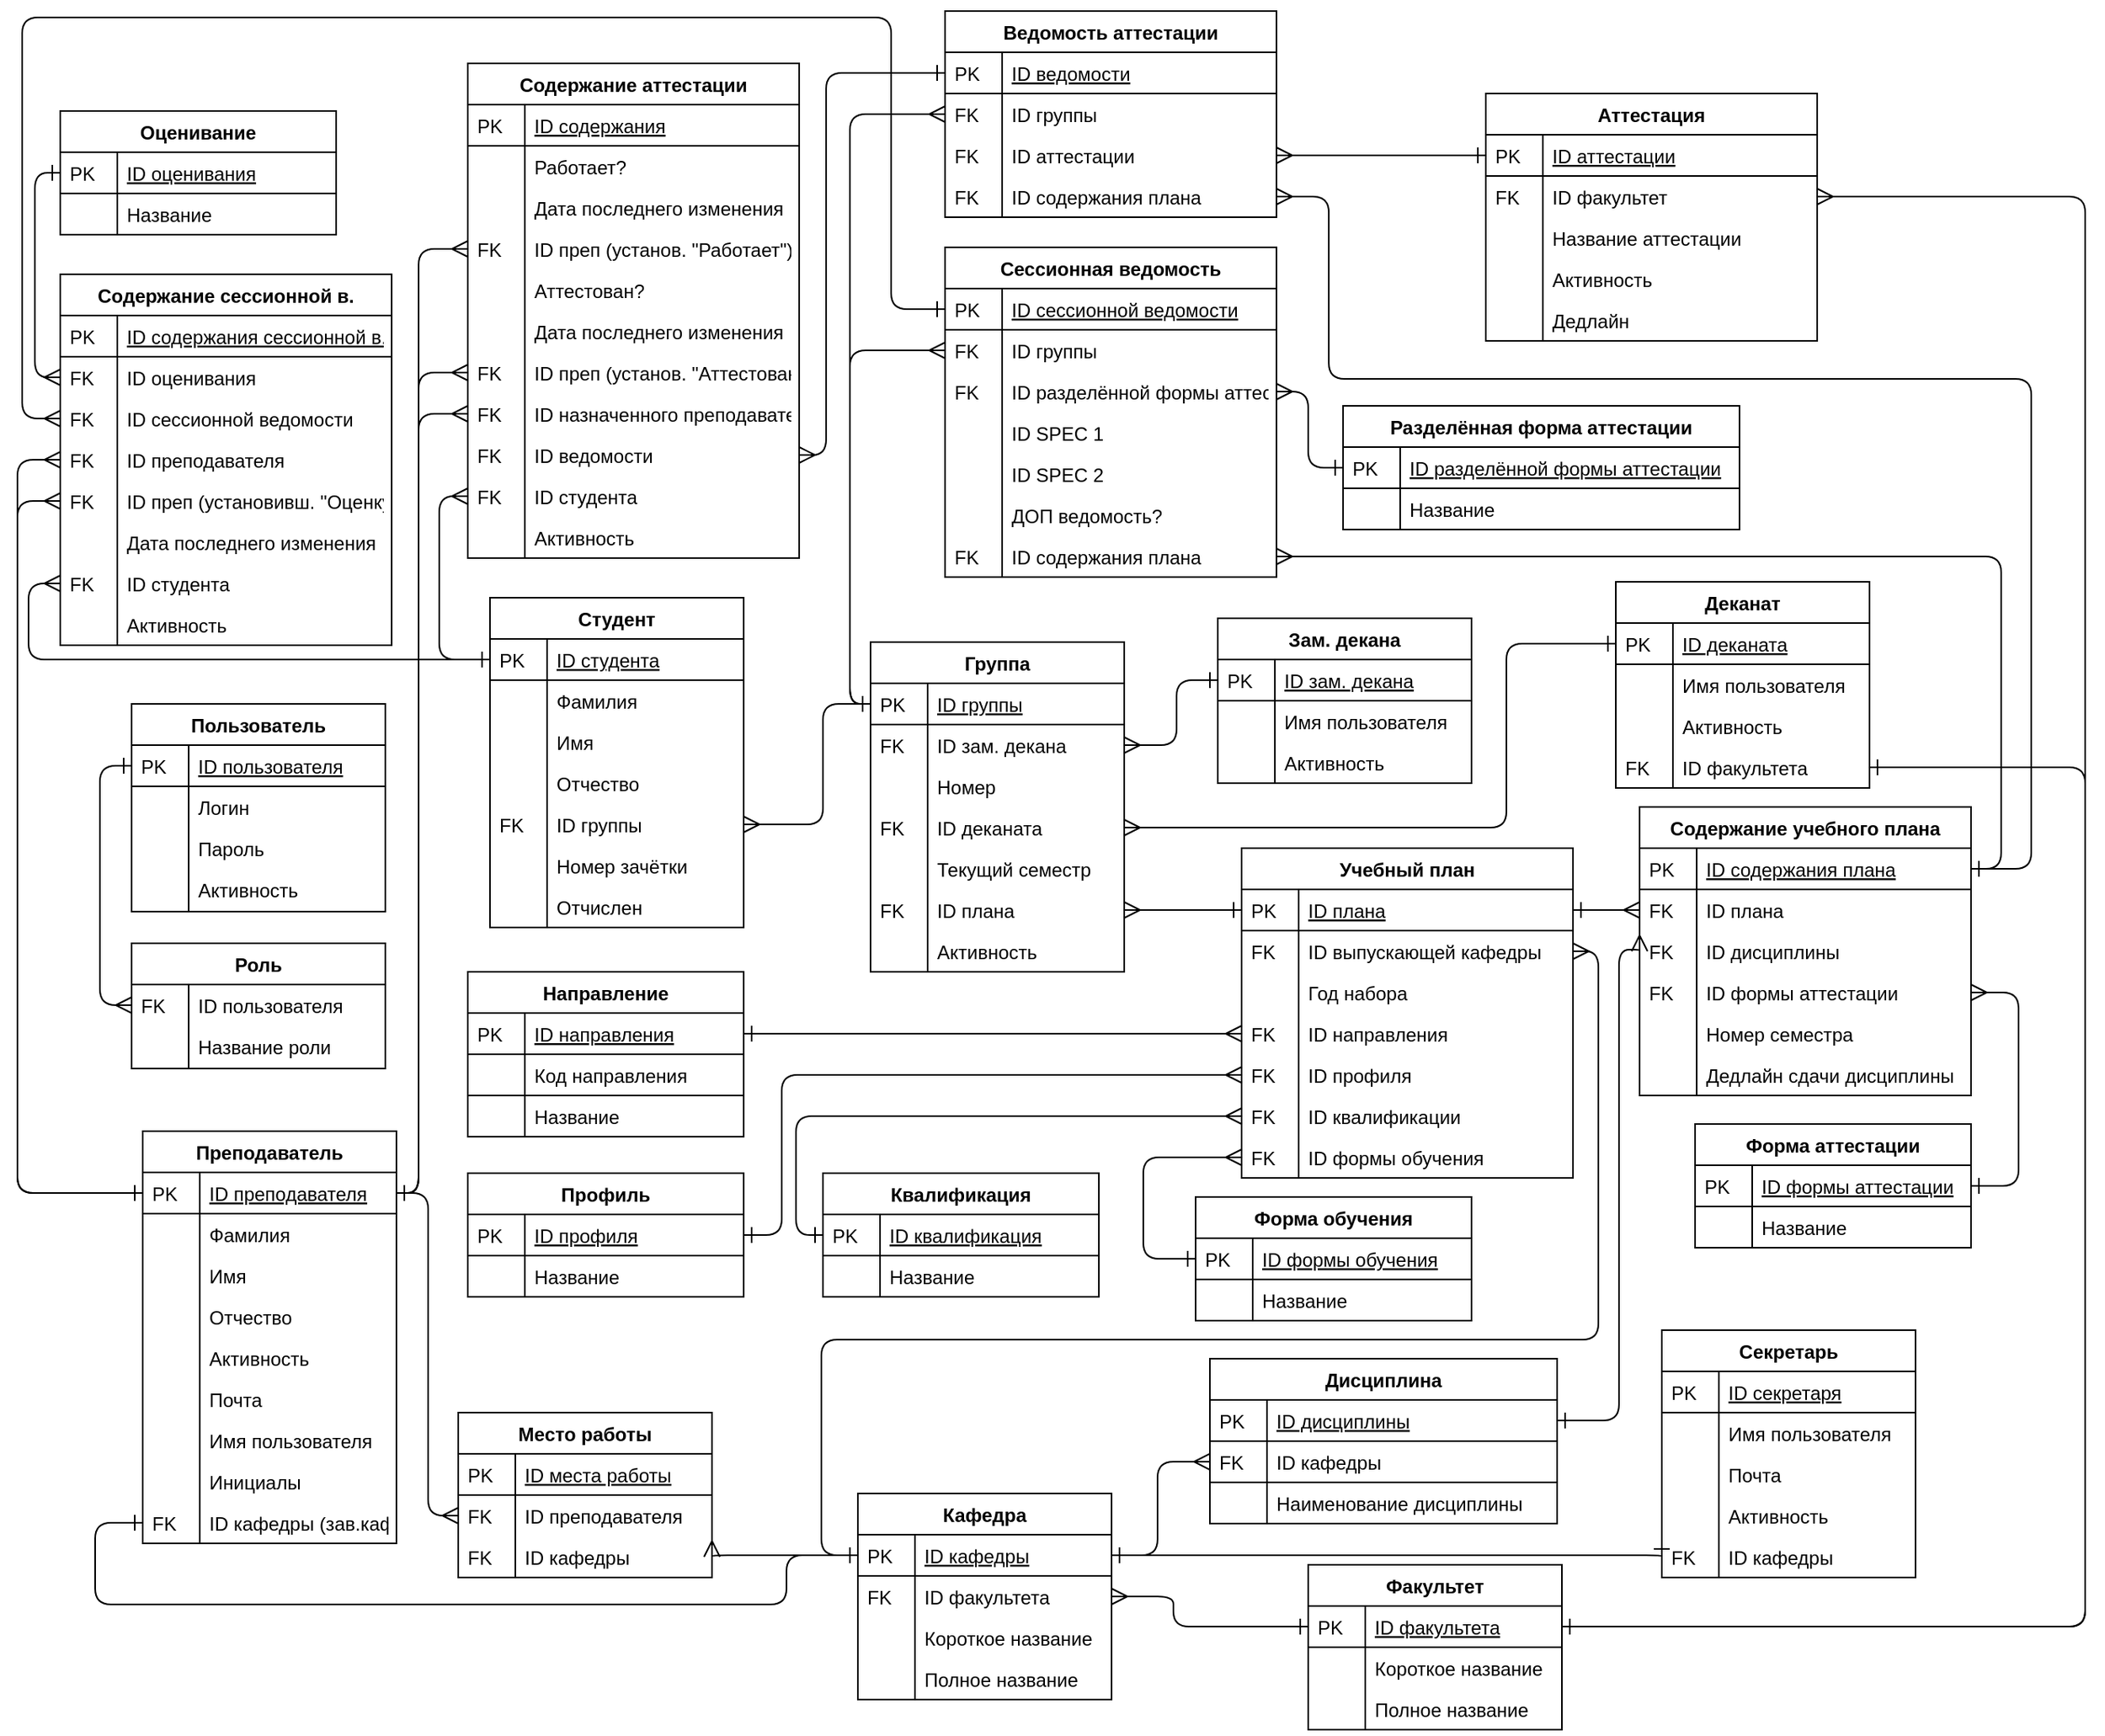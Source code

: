 <mxfile version="14.4.1" type="device"><diagram id="YVf0zaG4xLlFemt3qBac" name="Page-1"><mxGraphModel dx="473" dy="1229" grid="0" gridSize="10" guides="1" tooltips="1" connect="1" arrows="1" fold="1" page="0" pageScale="1" pageWidth="850" pageHeight="1100" math="0" shadow="0"><root><mxCell id="Y5Cte1FQIYlXpXwAF2Xp-0"/><mxCell id="Y5Cte1FQIYlXpXwAF2Xp-1" parent="Y5Cte1FQIYlXpXwAF2Xp-0"/><mxCell id="R5ZMPhUJCmU0KLZ_3pUF-140" value="" style="edgeStyle=orthogonalEdgeStyle;endArrow=ERmany;startArrow=ERone;shadow=0;strokeWidth=1;endSize=8;startSize=8;entryX=1;entryY=0.5;entryDx=0;entryDy=0;startFill=0;endFill=0;exitX=0;exitY=0.5;exitDx=0;exitDy=0;" parent="Y5Cte1FQIYlXpXwAF2Xp-1" source="R5ZMPhUJCmU0KLZ_3pUF-142" target="R5ZMPhUJCmU0KLZ_3pUF-159" edge="1"><mxGeometry width="100" height="100" relative="1" as="geometry"><mxPoint x="2088" y="343" as="sourcePoint"/><mxPoint x="2288" y="636" as="targetPoint"/><Array as="points"><mxPoint x="2088" y="242"/><mxPoint x="2088" y="318"/></Array></mxGeometry></mxCell><mxCell id="R5ZMPhUJCmU0KLZ_3pUF-141" value="Группа" style="swimlane;fontStyle=1;childLayout=stackLayout;horizontal=1;startSize=26;horizontalStack=0;resizeParent=1;resizeLast=0;collapsible=1;marginBottom=0;rounded=0;shadow=0;strokeWidth=1;" parent="Y5Cte1FQIYlXpXwAF2Xp-1" vertex="1"><mxGeometry x="2118" y="203" width="160" height="208" as="geometry"><mxRectangle x="20" y="80" width="160" height="26" as="alternateBounds"/></mxGeometry></mxCell><mxCell id="R5ZMPhUJCmU0KLZ_3pUF-142" value="ID группы" style="shape=partialRectangle;top=0;left=0;right=0;bottom=1;align=left;verticalAlign=top;fillColor=none;spacingLeft=40;spacingRight=4;overflow=hidden;rotatable=0;points=[[0,0.5],[1,0.5]];portConstraint=eastwest;dropTarget=0;rounded=0;shadow=0;strokeWidth=1;fontStyle=4" parent="R5ZMPhUJCmU0KLZ_3pUF-141" vertex="1"><mxGeometry y="26" width="160" height="26" as="geometry"/></mxCell><mxCell id="R5ZMPhUJCmU0KLZ_3pUF-143" value="PK" style="shape=partialRectangle;top=0;left=0;bottom=0;fillColor=none;align=left;verticalAlign=top;spacingLeft=4;spacingRight=4;overflow=hidden;rotatable=0;points=[];portConstraint=eastwest;part=1;" parent="R5ZMPhUJCmU0KLZ_3pUF-142" vertex="1" connectable="0"><mxGeometry width="36" height="26" as="geometry"/></mxCell><mxCell id="varMtF7tr0s0N-pQfwIg-0" value="ID зам. декана" style="shape=partialRectangle;top=0;left=0;right=0;bottom=0;align=left;verticalAlign=top;fillColor=none;spacingLeft=40;spacingRight=4;overflow=hidden;rotatable=0;points=[[0,0.5],[1,0.5]];portConstraint=eastwest;dropTarget=0;rounded=0;shadow=0;strokeWidth=1;" parent="R5ZMPhUJCmU0KLZ_3pUF-141" vertex="1"><mxGeometry y="52" width="160" height="26" as="geometry"/></mxCell><mxCell id="varMtF7tr0s0N-pQfwIg-1" value="FK" style="shape=partialRectangle;top=0;left=0;bottom=0;fillColor=none;align=left;verticalAlign=top;spacingLeft=4;spacingRight=4;overflow=hidden;rotatable=0;points=[];portConstraint=eastwest;part=1;" parent="varMtF7tr0s0N-pQfwIg-0" vertex="1" connectable="0"><mxGeometry width="36" height="26" as="geometry"/></mxCell><mxCell id="R5ZMPhUJCmU0KLZ_3pUF-144" value="Номер" style="shape=partialRectangle;top=0;left=0;right=0;bottom=0;align=left;verticalAlign=top;fillColor=none;spacingLeft=40;spacingRight=4;overflow=hidden;rotatable=0;points=[[0,0.5],[1,0.5]];portConstraint=eastwest;dropTarget=0;rounded=0;shadow=0;strokeWidth=1;" parent="R5ZMPhUJCmU0KLZ_3pUF-141" vertex="1"><mxGeometry y="78" width="160" height="26" as="geometry"/></mxCell><mxCell id="R5ZMPhUJCmU0KLZ_3pUF-145" value="" style="shape=partialRectangle;top=0;left=0;bottom=0;fillColor=none;align=left;verticalAlign=top;spacingLeft=4;spacingRight=4;overflow=hidden;rotatable=0;points=[];portConstraint=eastwest;part=1;" parent="R5ZMPhUJCmU0KLZ_3pUF-144" vertex="1" connectable="0"><mxGeometry width="36" height="26" as="geometry"/></mxCell><mxCell id="varMtF7tr0s0N-pQfwIg-2" value="ID деканата" style="shape=partialRectangle;top=0;left=0;right=0;bottom=0;align=left;verticalAlign=top;fillColor=none;spacingLeft=40;spacingRight=4;overflow=hidden;rotatable=0;points=[[0,0.5],[1,0.5]];portConstraint=eastwest;dropTarget=0;rounded=0;shadow=0;strokeWidth=1;" parent="R5ZMPhUJCmU0KLZ_3pUF-141" vertex="1"><mxGeometry y="104" width="160" height="26" as="geometry"/></mxCell><mxCell id="varMtF7tr0s0N-pQfwIg-3" value="FK" style="shape=partialRectangle;top=0;left=0;bottom=0;fillColor=none;align=left;verticalAlign=top;spacingLeft=4;spacingRight=4;overflow=hidden;rotatable=0;points=[];portConstraint=eastwest;part=1;" parent="varMtF7tr0s0N-pQfwIg-2" vertex="1" connectable="0"><mxGeometry width="36" height="26" as="geometry"/></mxCell><mxCell id="QVqGJOOwwlAsmJjgF2Gi-14" value="Текущий семестр" style="shape=partialRectangle;top=0;left=0;right=0;bottom=0;align=left;verticalAlign=top;fillColor=none;spacingLeft=40;spacingRight=4;overflow=hidden;rotatable=0;points=[[0,0.5],[1,0.5]];portConstraint=eastwest;dropTarget=0;rounded=0;shadow=0;strokeWidth=1;" parent="R5ZMPhUJCmU0KLZ_3pUF-141" vertex="1"><mxGeometry y="130" width="160" height="26" as="geometry"/></mxCell><mxCell id="QVqGJOOwwlAsmJjgF2Gi-15" value="" style="shape=partialRectangle;top=0;left=0;bottom=0;fillColor=none;align=left;verticalAlign=top;spacingLeft=4;spacingRight=4;overflow=hidden;rotatable=0;points=[];portConstraint=eastwest;part=1;" parent="QVqGJOOwwlAsmJjgF2Gi-14" vertex="1" connectable="0"><mxGeometry width="36" height="26" as="geometry"/></mxCell><mxCell id="R5ZMPhUJCmU0KLZ_3pUF-146" value="ID плана" style="shape=partialRectangle;top=0;left=0;right=0;bottom=0;align=left;verticalAlign=top;fillColor=none;spacingLeft=40;spacingRight=4;overflow=hidden;rotatable=0;points=[[0,0.5],[1,0.5]];portConstraint=eastwest;dropTarget=0;rounded=0;shadow=0;strokeWidth=1;" parent="R5ZMPhUJCmU0KLZ_3pUF-141" vertex="1"><mxGeometry y="156" width="160" height="26" as="geometry"/></mxCell><mxCell id="R5ZMPhUJCmU0KLZ_3pUF-147" value="FK" style="shape=partialRectangle;top=0;left=0;bottom=0;fillColor=none;align=left;verticalAlign=top;spacingLeft=4;spacingRight=4;overflow=hidden;rotatable=0;points=[];portConstraint=eastwest;part=1;" parent="R5ZMPhUJCmU0KLZ_3pUF-146" vertex="1" connectable="0"><mxGeometry width="36" height="26" as="geometry"/></mxCell><mxCell id="R5ZMPhUJCmU0KLZ_3pUF-148" value="Активность" style="shape=partialRectangle;top=0;left=0;right=0;bottom=0;align=left;verticalAlign=top;fillColor=none;spacingLeft=40;spacingRight=4;overflow=hidden;rotatable=0;points=[[0,0.5],[1,0.5]];portConstraint=eastwest;dropTarget=0;rounded=0;shadow=0;strokeWidth=1;" parent="R5ZMPhUJCmU0KLZ_3pUF-141" vertex="1"><mxGeometry y="182" width="160" height="26" as="geometry"/></mxCell><mxCell id="R5ZMPhUJCmU0KLZ_3pUF-149" value="" style="shape=partialRectangle;top=0;left=0;bottom=0;fillColor=none;align=left;verticalAlign=top;spacingLeft=4;spacingRight=4;overflow=hidden;rotatable=0;points=[];portConstraint=eastwest;part=1;" parent="R5ZMPhUJCmU0KLZ_3pUF-148" vertex="1" connectable="0"><mxGeometry width="36" height="26" as="geometry"/></mxCell><mxCell id="R5ZMPhUJCmU0KLZ_3pUF-150" value="Студент" style="swimlane;fontStyle=1;childLayout=stackLayout;horizontal=1;startSize=26;horizontalStack=0;resizeParent=1;resizeLast=0;collapsible=1;marginBottom=0;rounded=0;shadow=0;strokeWidth=1;" parent="Y5Cte1FQIYlXpXwAF2Xp-1" vertex="1"><mxGeometry x="1878" y="175" width="160" height="208" as="geometry"><mxRectangle x="20" y="80" width="160" height="26" as="alternateBounds"/></mxGeometry></mxCell><mxCell id="R5ZMPhUJCmU0KLZ_3pUF-151" value="ID студента" style="shape=partialRectangle;top=0;left=0;right=0;bottom=1;align=left;verticalAlign=top;fillColor=none;spacingLeft=40;spacingRight=4;overflow=hidden;rotatable=0;points=[[0,0.5],[1,0.5]];portConstraint=eastwest;dropTarget=0;rounded=0;shadow=0;strokeWidth=1;fontStyle=4" parent="R5ZMPhUJCmU0KLZ_3pUF-150" vertex="1"><mxGeometry y="26" width="160" height="26" as="geometry"/></mxCell><mxCell id="R5ZMPhUJCmU0KLZ_3pUF-152" value="PK" style="shape=partialRectangle;top=0;left=0;bottom=0;fillColor=none;align=left;verticalAlign=top;spacingLeft=4;spacingRight=4;overflow=hidden;rotatable=0;points=[];portConstraint=eastwest;part=1;" parent="R5ZMPhUJCmU0KLZ_3pUF-151" vertex="1" connectable="0"><mxGeometry width="36" height="26" as="geometry"/></mxCell><mxCell id="R5ZMPhUJCmU0KLZ_3pUF-153" value="Фамилия" style="shape=partialRectangle;top=0;left=0;right=0;bottom=0;align=left;verticalAlign=top;fillColor=none;spacingLeft=40;spacingRight=4;overflow=hidden;rotatable=0;points=[[0,0.5],[1,0.5]];portConstraint=eastwest;dropTarget=0;rounded=0;shadow=0;strokeWidth=1;" parent="R5ZMPhUJCmU0KLZ_3pUF-150" vertex="1"><mxGeometry y="52" width="160" height="26" as="geometry"/></mxCell><mxCell id="R5ZMPhUJCmU0KLZ_3pUF-154" value="" style="shape=partialRectangle;top=0;left=0;bottom=0;fillColor=none;align=left;verticalAlign=top;spacingLeft=4;spacingRight=4;overflow=hidden;rotatable=0;points=[];portConstraint=eastwest;part=1;" parent="R5ZMPhUJCmU0KLZ_3pUF-153" vertex="1" connectable="0"><mxGeometry width="36" height="26" as="geometry"/></mxCell><mxCell id="R5ZMPhUJCmU0KLZ_3pUF-155" value="Имя" style="shape=partialRectangle;top=0;left=0;right=0;bottom=0;align=left;verticalAlign=top;fillColor=none;spacingLeft=40;spacingRight=4;overflow=hidden;rotatable=0;points=[[0,0.5],[1,0.5]];portConstraint=eastwest;dropTarget=0;rounded=0;shadow=0;strokeWidth=1;" parent="R5ZMPhUJCmU0KLZ_3pUF-150" vertex="1"><mxGeometry y="78" width="160" height="26" as="geometry"/></mxCell><mxCell id="R5ZMPhUJCmU0KLZ_3pUF-156" value="" style="shape=partialRectangle;top=0;left=0;bottom=0;fillColor=none;align=left;verticalAlign=top;spacingLeft=4;spacingRight=4;overflow=hidden;rotatable=0;points=[];portConstraint=eastwest;part=1;" parent="R5ZMPhUJCmU0KLZ_3pUF-155" vertex="1" connectable="0"><mxGeometry width="36" height="26" as="geometry"/></mxCell><mxCell id="R5ZMPhUJCmU0KLZ_3pUF-157" value="Отчество" style="shape=partialRectangle;top=0;left=0;right=0;bottom=0;align=left;verticalAlign=top;fillColor=none;spacingLeft=40;spacingRight=4;overflow=hidden;rotatable=0;points=[[0,0.5],[1,0.5]];portConstraint=eastwest;dropTarget=0;rounded=0;shadow=0;strokeWidth=1;" parent="R5ZMPhUJCmU0KLZ_3pUF-150" vertex="1"><mxGeometry y="104" width="160" height="26" as="geometry"/></mxCell><mxCell id="R5ZMPhUJCmU0KLZ_3pUF-158" value="" style="shape=partialRectangle;top=0;left=0;bottom=0;fillColor=none;align=left;verticalAlign=top;spacingLeft=4;spacingRight=4;overflow=hidden;rotatable=0;points=[];portConstraint=eastwest;part=1;" parent="R5ZMPhUJCmU0KLZ_3pUF-157" vertex="1" connectable="0"><mxGeometry width="36" height="26" as="geometry"/></mxCell><mxCell id="R5ZMPhUJCmU0KLZ_3pUF-159" value="ID группы" style="shape=partialRectangle;top=0;left=0;right=0;bottom=0;align=left;verticalAlign=top;fillColor=none;spacingLeft=40;spacingRight=4;overflow=hidden;rotatable=0;points=[[0,0.5],[1,0.5]];portConstraint=eastwest;dropTarget=0;rounded=0;shadow=0;strokeWidth=1;" parent="R5ZMPhUJCmU0KLZ_3pUF-150" vertex="1"><mxGeometry y="130" width="160" height="26" as="geometry"/></mxCell><mxCell id="R5ZMPhUJCmU0KLZ_3pUF-160" value="FK" style="shape=partialRectangle;top=0;left=0;bottom=0;fillColor=none;align=left;verticalAlign=top;spacingLeft=4;spacingRight=4;overflow=hidden;rotatable=0;points=[];portConstraint=eastwest;part=1;" parent="R5ZMPhUJCmU0KLZ_3pUF-159" vertex="1" connectable="0"><mxGeometry width="36" height="26" as="geometry"/></mxCell><mxCell id="R5ZMPhUJCmU0KLZ_3pUF-161" value="Номер зачётки" style="shape=partialRectangle;top=0;left=0;right=0;bottom=0;align=left;verticalAlign=top;fillColor=none;spacingLeft=40;spacingRight=4;overflow=hidden;rotatable=0;points=[[0,0.5],[1,0.5]];portConstraint=eastwest;dropTarget=0;rounded=0;shadow=0;strokeWidth=1;" parent="R5ZMPhUJCmU0KLZ_3pUF-150" vertex="1"><mxGeometry y="156" width="160" height="26" as="geometry"/></mxCell><mxCell id="R5ZMPhUJCmU0KLZ_3pUF-162" value="" style="shape=partialRectangle;top=0;left=0;bottom=0;fillColor=none;align=left;verticalAlign=top;spacingLeft=4;spacingRight=4;overflow=hidden;rotatable=0;points=[];portConstraint=eastwest;part=1;" parent="R5ZMPhUJCmU0KLZ_3pUF-161" vertex="1" connectable="0"><mxGeometry width="36" height="26" as="geometry"/></mxCell><mxCell id="R5ZMPhUJCmU0KLZ_3pUF-163" value="Отчислен" style="shape=partialRectangle;top=0;left=0;right=0;bottom=0;align=left;verticalAlign=top;fillColor=none;spacingLeft=40;spacingRight=4;overflow=hidden;rotatable=0;points=[[0,0.5],[1,0.5]];portConstraint=eastwest;dropTarget=0;rounded=0;shadow=0;strokeWidth=1;" parent="R5ZMPhUJCmU0KLZ_3pUF-150" vertex="1"><mxGeometry y="182" width="160" height="26" as="geometry"/></mxCell><mxCell id="R5ZMPhUJCmU0KLZ_3pUF-164" value="" style="shape=partialRectangle;top=0;left=0;bottom=0;fillColor=none;align=left;verticalAlign=top;spacingLeft=4;spacingRight=4;overflow=hidden;rotatable=0;points=[];portConstraint=eastwest;part=1;" parent="R5ZMPhUJCmU0KLZ_3pUF-163" vertex="1" connectable="0"><mxGeometry width="36" height="26" as="geometry"/></mxCell><mxCell id="R5ZMPhUJCmU0KLZ_3pUF-172" value="Аттестация" style="swimlane;fontStyle=1;childLayout=stackLayout;horizontal=1;startSize=26;horizontalStack=0;resizeParent=1;resizeLast=0;collapsible=1;marginBottom=0;rounded=0;shadow=0;strokeWidth=1;" parent="Y5Cte1FQIYlXpXwAF2Xp-1" vertex="1"><mxGeometry x="2506" y="-143" width="209" height="156" as="geometry"><mxRectangle x="20" y="80" width="160" height="26" as="alternateBounds"/></mxGeometry></mxCell><mxCell id="R5ZMPhUJCmU0KLZ_3pUF-173" value="ID аттестации" style="shape=partialRectangle;top=0;left=0;right=0;bottom=1;align=left;verticalAlign=top;fillColor=none;spacingLeft=40;spacingRight=4;overflow=hidden;rotatable=0;points=[[0,0.5],[1,0.5]];portConstraint=eastwest;dropTarget=0;rounded=0;shadow=0;strokeWidth=1;fontStyle=4" parent="R5ZMPhUJCmU0KLZ_3pUF-172" vertex="1"><mxGeometry y="26" width="209" height="26" as="geometry"/></mxCell><mxCell id="R5ZMPhUJCmU0KLZ_3pUF-174" value="PK" style="shape=partialRectangle;top=0;left=0;bottom=0;fillColor=none;align=left;verticalAlign=top;spacingLeft=4;spacingRight=4;overflow=hidden;rotatable=0;points=[];portConstraint=eastwest;part=1;" parent="R5ZMPhUJCmU0KLZ_3pUF-173" vertex="1" connectable="0"><mxGeometry width="36" height="26" as="geometry"/></mxCell><mxCell id="p8Qx2qn8S_vRtQzp-eBO-0" value="ID факультет" style="shape=partialRectangle;top=0;left=0;right=0;bottom=0;align=left;verticalAlign=top;fillColor=none;spacingLeft=40;spacingRight=4;overflow=hidden;rotatable=0;points=[[0,0.5],[1,0.5]];portConstraint=eastwest;dropTarget=0;rounded=0;shadow=0;strokeWidth=1;" parent="R5ZMPhUJCmU0KLZ_3pUF-172" vertex="1"><mxGeometry y="52" width="209" height="26" as="geometry"/></mxCell><mxCell id="p8Qx2qn8S_vRtQzp-eBO-1" value="FK" style="shape=partialRectangle;top=0;left=0;bottom=0;fillColor=none;align=left;verticalAlign=top;spacingLeft=4;spacingRight=4;overflow=hidden;rotatable=0;points=[];portConstraint=eastwest;part=1;" parent="p8Qx2qn8S_vRtQzp-eBO-0" vertex="1" connectable="0"><mxGeometry width="36" height="26" as="geometry"/></mxCell><mxCell id="R5ZMPhUJCmU0KLZ_3pUF-175" value="Название аттестации" style="shape=partialRectangle;top=0;left=0;right=0;bottom=0;align=left;verticalAlign=top;fillColor=none;spacingLeft=40;spacingRight=4;overflow=hidden;rotatable=0;points=[[0,0.5],[1,0.5]];portConstraint=eastwest;dropTarget=0;rounded=0;shadow=0;strokeWidth=1;" parent="R5ZMPhUJCmU0KLZ_3pUF-172" vertex="1"><mxGeometry y="78" width="209" height="26" as="geometry"/></mxCell><mxCell id="R5ZMPhUJCmU0KLZ_3pUF-176" value="" style="shape=partialRectangle;top=0;left=0;bottom=0;fillColor=none;align=left;verticalAlign=top;spacingLeft=4;spacingRight=4;overflow=hidden;rotatable=0;points=[];portConstraint=eastwest;part=1;" parent="R5ZMPhUJCmU0KLZ_3pUF-175" vertex="1" connectable="0"><mxGeometry width="36" height="26" as="geometry"/></mxCell><mxCell id="R5ZMPhUJCmU0KLZ_3pUF-177" value="Активность" style="shape=partialRectangle;top=0;left=0;right=0;bottom=0;align=left;verticalAlign=top;fillColor=none;spacingLeft=40;spacingRight=4;overflow=hidden;rotatable=0;points=[[0,0.5],[1,0.5]];portConstraint=eastwest;dropTarget=0;rounded=0;shadow=0;strokeWidth=1;" parent="R5ZMPhUJCmU0KLZ_3pUF-172" vertex="1"><mxGeometry y="104" width="209" height="26" as="geometry"/></mxCell><mxCell id="R5ZMPhUJCmU0KLZ_3pUF-178" value="" style="shape=partialRectangle;top=0;left=0;bottom=0;fillColor=none;align=left;verticalAlign=top;spacingLeft=4;spacingRight=4;overflow=hidden;rotatable=0;points=[];portConstraint=eastwest;part=1;" parent="R5ZMPhUJCmU0KLZ_3pUF-177" vertex="1" connectable="0"><mxGeometry width="36" height="26" as="geometry"/></mxCell><mxCell id="R5ZMPhUJCmU0KLZ_3pUF-179" value="Дедлайн" style="shape=partialRectangle;top=0;left=0;right=0;bottom=0;align=left;verticalAlign=top;fillColor=none;spacingLeft=40;spacingRight=4;overflow=hidden;rotatable=0;points=[[0,0.5],[1,0.5]];portConstraint=eastwest;dropTarget=0;rounded=0;shadow=0;strokeWidth=1;" parent="R5ZMPhUJCmU0KLZ_3pUF-172" vertex="1"><mxGeometry y="130" width="209" height="26" as="geometry"/></mxCell><mxCell id="R5ZMPhUJCmU0KLZ_3pUF-180" value="" style="shape=partialRectangle;top=0;left=0;bottom=0;fillColor=none;align=left;verticalAlign=top;spacingLeft=4;spacingRight=4;overflow=hidden;rotatable=0;points=[];portConstraint=eastwest;part=1;" parent="R5ZMPhUJCmU0KLZ_3pUF-179" vertex="1" connectable="0"><mxGeometry width="36" height="26" as="geometry"/></mxCell><mxCell id="R5ZMPhUJCmU0KLZ_3pUF-186" value="Учебный план" style="swimlane;fontStyle=1;childLayout=stackLayout;horizontal=1;startSize=26;horizontalStack=0;resizeParent=1;resizeLast=0;collapsible=1;marginBottom=0;rounded=0;shadow=0;strokeWidth=1;" parent="Y5Cte1FQIYlXpXwAF2Xp-1" vertex="1"><mxGeometry x="2352" y="333" width="209" height="208" as="geometry"><mxRectangle x="20" y="80" width="160" height="26" as="alternateBounds"/></mxGeometry></mxCell><mxCell id="R5ZMPhUJCmU0KLZ_3pUF-187" value="ID плана" style="shape=partialRectangle;top=0;left=0;right=0;bottom=1;align=left;verticalAlign=top;fillColor=none;spacingLeft=40;spacingRight=4;overflow=hidden;rotatable=0;points=[[0,0.5],[1,0.5]];portConstraint=eastwest;dropTarget=0;rounded=0;shadow=0;strokeWidth=1;fontStyle=4" parent="R5ZMPhUJCmU0KLZ_3pUF-186" vertex="1"><mxGeometry y="26" width="209" height="26" as="geometry"/></mxCell><mxCell id="R5ZMPhUJCmU0KLZ_3pUF-188" value="PK" style="shape=partialRectangle;top=0;left=0;bottom=0;fillColor=none;align=left;verticalAlign=top;spacingLeft=4;spacingRight=4;overflow=hidden;rotatable=0;points=[];portConstraint=eastwest;part=1;" parent="R5ZMPhUJCmU0KLZ_3pUF-187" vertex="1" connectable="0"><mxGeometry width="36" height="26" as="geometry"/></mxCell><mxCell id="R5ZMPhUJCmU0KLZ_3pUF-189" value="ID выпускающей кафедры" style="shape=partialRectangle;top=0;left=0;right=0;bottom=0;align=left;verticalAlign=top;fillColor=none;spacingLeft=40;spacingRight=4;overflow=hidden;rotatable=0;points=[[0,0.5],[1,0.5]];portConstraint=eastwest;dropTarget=0;rounded=0;shadow=0;strokeWidth=1;" parent="R5ZMPhUJCmU0KLZ_3pUF-186" vertex="1"><mxGeometry y="52" width="209" height="26" as="geometry"/></mxCell><mxCell id="R5ZMPhUJCmU0KLZ_3pUF-190" value="FK" style="shape=partialRectangle;top=0;left=0;bottom=0;fillColor=none;align=left;verticalAlign=top;spacingLeft=4;spacingRight=4;overflow=hidden;rotatable=0;points=[];portConstraint=eastwest;part=1;" parent="R5ZMPhUJCmU0KLZ_3pUF-189" vertex="1" connectable="0"><mxGeometry width="36" height="26" as="geometry"/></mxCell><mxCell id="R5ZMPhUJCmU0KLZ_3pUF-191" value="Год набора" style="shape=partialRectangle;top=0;left=0;right=0;bottom=0;align=left;verticalAlign=top;fillColor=none;spacingLeft=40;spacingRight=4;overflow=hidden;rotatable=0;points=[[0,0.5],[1,0.5]];portConstraint=eastwest;dropTarget=0;rounded=0;shadow=0;strokeWidth=1;" parent="R5ZMPhUJCmU0KLZ_3pUF-186" vertex="1"><mxGeometry y="78" width="209" height="26" as="geometry"/></mxCell><mxCell id="R5ZMPhUJCmU0KLZ_3pUF-192" value="" style="shape=partialRectangle;top=0;left=0;bottom=0;fillColor=none;align=left;verticalAlign=top;spacingLeft=4;spacingRight=4;overflow=hidden;rotatable=0;points=[];portConstraint=eastwest;part=1;" parent="R5ZMPhUJCmU0KLZ_3pUF-191" vertex="1" connectable="0"><mxGeometry width="36" height="26" as="geometry"/></mxCell><mxCell id="R5ZMPhUJCmU0KLZ_3pUF-193" value="ID направления" style="shape=partialRectangle;top=0;left=0;right=0;bottom=0;align=left;verticalAlign=top;fillColor=none;spacingLeft=40;spacingRight=4;overflow=hidden;rotatable=0;points=[[0,0.5],[1,0.5]];portConstraint=eastwest;dropTarget=0;rounded=0;shadow=0;strokeWidth=1;" parent="R5ZMPhUJCmU0KLZ_3pUF-186" vertex="1"><mxGeometry y="104" width="209" height="26" as="geometry"/></mxCell><mxCell id="R5ZMPhUJCmU0KLZ_3pUF-194" value="FK" style="shape=partialRectangle;top=0;left=0;bottom=0;fillColor=none;align=left;verticalAlign=top;spacingLeft=4;spacingRight=4;overflow=hidden;rotatable=0;points=[];portConstraint=eastwest;part=1;" parent="R5ZMPhUJCmU0KLZ_3pUF-193" vertex="1" connectable="0"><mxGeometry width="36" height="26" as="geometry"/></mxCell><mxCell id="R5ZMPhUJCmU0KLZ_3pUF-195" value="ID профиля" style="shape=partialRectangle;top=0;left=0;right=0;bottom=0;align=left;verticalAlign=top;fillColor=none;spacingLeft=40;spacingRight=4;overflow=hidden;rotatable=0;points=[[0,0.5],[1,0.5]];portConstraint=eastwest;dropTarget=0;rounded=0;shadow=0;strokeWidth=1;" parent="R5ZMPhUJCmU0KLZ_3pUF-186" vertex="1"><mxGeometry y="130" width="209" height="26" as="geometry"/></mxCell><mxCell id="R5ZMPhUJCmU0KLZ_3pUF-196" value="FK" style="shape=partialRectangle;top=0;left=0;bottom=0;fillColor=none;align=left;verticalAlign=top;spacingLeft=4;spacingRight=4;overflow=hidden;rotatable=0;points=[];portConstraint=eastwest;part=1;" parent="R5ZMPhUJCmU0KLZ_3pUF-195" vertex="1" connectable="0"><mxGeometry width="36" height="26" as="geometry"/></mxCell><mxCell id="R5ZMPhUJCmU0KLZ_3pUF-197" value="ID квалификации" style="shape=partialRectangle;top=0;left=0;right=0;bottom=0;align=left;verticalAlign=top;fillColor=none;spacingLeft=40;spacingRight=4;overflow=hidden;rotatable=0;points=[[0,0.5],[1,0.5]];portConstraint=eastwest;dropTarget=0;rounded=0;shadow=0;strokeWidth=1;" parent="R5ZMPhUJCmU0KLZ_3pUF-186" vertex="1"><mxGeometry y="156" width="209" height="26" as="geometry"/></mxCell><mxCell id="R5ZMPhUJCmU0KLZ_3pUF-198" value="FK" style="shape=partialRectangle;top=0;left=0;bottom=0;fillColor=none;align=left;verticalAlign=top;spacingLeft=4;spacingRight=4;overflow=hidden;rotatable=0;points=[];portConstraint=eastwest;part=1;" parent="R5ZMPhUJCmU0KLZ_3pUF-197" vertex="1" connectable="0"><mxGeometry width="36" height="26" as="geometry"/></mxCell><mxCell id="R5ZMPhUJCmU0KLZ_3pUF-199" value="ID формы обучения" style="shape=partialRectangle;top=0;left=0;right=0;bottom=0;align=left;verticalAlign=top;fillColor=none;spacingLeft=40;spacingRight=4;overflow=hidden;rotatable=0;points=[[0,0.5],[1,0.5]];portConstraint=eastwest;dropTarget=0;rounded=0;shadow=0;strokeWidth=1;" parent="R5ZMPhUJCmU0KLZ_3pUF-186" vertex="1"><mxGeometry y="182" width="209" height="26" as="geometry"/></mxCell><mxCell id="R5ZMPhUJCmU0KLZ_3pUF-200" value="FK" style="shape=partialRectangle;top=0;left=0;bottom=0;fillColor=none;align=left;verticalAlign=top;spacingLeft=4;spacingRight=4;overflow=hidden;rotatable=0;points=[];portConstraint=eastwest;part=1;" parent="R5ZMPhUJCmU0KLZ_3pUF-199" vertex="1" connectable="0"><mxGeometry width="36" height="26" as="geometry"/></mxCell><mxCell id="R5ZMPhUJCmU0KLZ_3pUF-201" value="Форма аттестации" style="swimlane;fontStyle=1;childLayout=stackLayout;horizontal=1;startSize=26;horizontalStack=0;resizeParent=1;resizeLast=0;collapsible=1;marginBottom=0;rounded=0;shadow=0;strokeWidth=1;" parent="Y5Cte1FQIYlXpXwAF2Xp-1" vertex="1"><mxGeometry x="2638" y="507" width="174" height="78" as="geometry"><mxRectangle x="20" y="80" width="160" height="26" as="alternateBounds"/></mxGeometry></mxCell><mxCell id="R5ZMPhUJCmU0KLZ_3pUF-202" value="ID формы аттестации" style="shape=partialRectangle;top=0;left=0;right=0;bottom=1;align=left;verticalAlign=top;fillColor=none;spacingLeft=40;spacingRight=4;overflow=hidden;rotatable=0;points=[[0,0.5],[1,0.5]];portConstraint=eastwest;dropTarget=0;rounded=0;shadow=0;strokeWidth=1;fontStyle=4" parent="R5ZMPhUJCmU0KLZ_3pUF-201" vertex="1"><mxGeometry y="26" width="174" height="26" as="geometry"/></mxCell><mxCell id="R5ZMPhUJCmU0KLZ_3pUF-203" value="PK" style="shape=partialRectangle;top=0;left=0;bottom=0;fillColor=none;align=left;verticalAlign=top;spacingLeft=4;spacingRight=4;overflow=hidden;rotatable=0;points=[];portConstraint=eastwest;part=1;" parent="R5ZMPhUJCmU0KLZ_3pUF-202" vertex="1" connectable="0"><mxGeometry width="36" height="26" as="geometry"/></mxCell><mxCell id="R5ZMPhUJCmU0KLZ_3pUF-204" value="Название" style="shape=partialRectangle;top=0;left=0;right=0;bottom=0;align=left;verticalAlign=top;fillColor=none;spacingLeft=40;spacingRight=4;overflow=hidden;rotatable=0;points=[[0,0.5],[1,0.5]];portConstraint=eastwest;dropTarget=0;rounded=0;shadow=0;strokeWidth=1;" parent="R5ZMPhUJCmU0KLZ_3pUF-201" vertex="1"><mxGeometry y="52" width="174" height="26" as="geometry"/></mxCell><mxCell id="R5ZMPhUJCmU0KLZ_3pUF-205" value="" style="shape=partialRectangle;top=0;left=0;bottom=0;fillColor=none;align=left;verticalAlign=top;spacingLeft=4;spacingRight=4;overflow=hidden;rotatable=0;points=[];portConstraint=eastwest;part=1;" parent="R5ZMPhUJCmU0KLZ_3pUF-204" vertex="1" connectable="0"><mxGeometry width="36" height="26" as="geometry"/></mxCell><mxCell id="R5ZMPhUJCmU0KLZ_3pUF-206" value="Ведомость аттестации" style="swimlane;fontStyle=1;childLayout=stackLayout;horizontal=1;startSize=26;horizontalStack=0;resizeParent=1;resizeLast=0;collapsible=1;marginBottom=0;rounded=0;shadow=0;strokeWidth=1;" parent="Y5Cte1FQIYlXpXwAF2Xp-1" vertex="1"><mxGeometry x="2165" y="-195" width="209" height="130" as="geometry"><mxRectangle x="20" y="80" width="160" height="26" as="alternateBounds"/></mxGeometry></mxCell><mxCell id="R5ZMPhUJCmU0KLZ_3pUF-207" value="ID ведомости" style="shape=partialRectangle;top=0;left=0;right=0;bottom=1;align=left;verticalAlign=top;fillColor=none;spacingLeft=40;spacingRight=4;overflow=hidden;rotatable=0;points=[[0,0.5],[1,0.5]];portConstraint=eastwest;dropTarget=0;rounded=0;shadow=0;strokeWidth=1;fontStyle=4" parent="R5ZMPhUJCmU0KLZ_3pUF-206" vertex="1"><mxGeometry y="26" width="209" height="26" as="geometry"/></mxCell><mxCell id="R5ZMPhUJCmU0KLZ_3pUF-208" value="PK" style="shape=partialRectangle;top=0;left=0;bottom=0;fillColor=none;align=left;verticalAlign=top;spacingLeft=4;spacingRight=4;overflow=hidden;rotatable=0;points=[];portConstraint=eastwest;part=1;" parent="R5ZMPhUJCmU0KLZ_3pUF-207" vertex="1" connectable="0"><mxGeometry width="36" height="26" as="geometry"/></mxCell><mxCell id="R5ZMPhUJCmU0KLZ_3pUF-211" value="ID группы" style="shape=partialRectangle;top=0;left=0;right=0;bottom=0;align=left;verticalAlign=top;fillColor=none;spacingLeft=40;spacingRight=4;overflow=hidden;rotatable=0;points=[[0,0.5],[1,0.5]];portConstraint=eastwest;dropTarget=0;rounded=0;shadow=0;strokeWidth=1;" parent="R5ZMPhUJCmU0KLZ_3pUF-206" vertex="1"><mxGeometry y="52" width="209" height="26" as="geometry"/></mxCell><mxCell id="R5ZMPhUJCmU0KLZ_3pUF-212" value="FK" style="shape=partialRectangle;top=0;left=0;bottom=0;fillColor=none;align=left;verticalAlign=top;spacingLeft=4;spacingRight=4;overflow=hidden;rotatable=0;points=[];portConstraint=eastwest;part=1;" parent="R5ZMPhUJCmU0KLZ_3pUF-211" vertex="1" connectable="0"><mxGeometry width="36" height="26" as="geometry"/></mxCell><mxCell id="R5ZMPhUJCmU0KLZ_3pUF-215" value="ID аттестации" style="shape=partialRectangle;top=0;left=0;right=0;bottom=0;align=left;verticalAlign=top;fillColor=none;spacingLeft=40;spacingRight=4;overflow=hidden;rotatable=0;points=[[0,0.5],[1,0.5]];portConstraint=eastwest;dropTarget=0;rounded=0;shadow=0;strokeWidth=1;" parent="R5ZMPhUJCmU0KLZ_3pUF-206" vertex="1"><mxGeometry y="78" width="209" height="26" as="geometry"/></mxCell><mxCell id="R5ZMPhUJCmU0KLZ_3pUF-216" value="FK" style="shape=partialRectangle;top=0;left=0;bottom=0;fillColor=none;align=left;verticalAlign=top;spacingLeft=4;spacingRight=4;overflow=hidden;rotatable=0;points=[];portConstraint=eastwest;part=1;" parent="R5ZMPhUJCmU0KLZ_3pUF-215" vertex="1" connectable="0"><mxGeometry width="36" height="26" as="geometry"/></mxCell><mxCell id="R5ZMPhUJCmU0KLZ_3pUF-213" value="ID содержания плана" style="shape=partialRectangle;top=0;left=0;right=0;bottom=0;align=left;verticalAlign=top;fillColor=none;spacingLeft=40;spacingRight=4;overflow=hidden;rotatable=0;points=[[0,0.5],[1,0.5]];portConstraint=eastwest;dropTarget=0;rounded=0;shadow=0;strokeWidth=1;" parent="R5ZMPhUJCmU0KLZ_3pUF-206" vertex="1"><mxGeometry y="104" width="209" height="26" as="geometry"/></mxCell><mxCell id="R5ZMPhUJCmU0KLZ_3pUF-214" value="FK" style="shape=partialRectangle;top=0;left=0;bottom=0;fillColor=none;align=left;verticalAlign=top;spacingLeft=4;spacingRight=4;overflow=hidden;rotatable=0;points=[];portConstraint=eastwest;part=1;" parent="R5ZMPhUJCmU0KLZ_3pUF-213" vertex="1" connectable="0"><mxGeometry width="36" height="26" as="geometry"/></mxCell><mxCell id="R5ZMPhUJCmU0KLZ_3pUF-223" value="Содержание учебного плана" style="swimlane;fontStyle=1;childLayout=stackLayout;horizontal=1;startSize=26;horizontalStack=0;resizeParent=1;resizeLast=0;collapsible=1;marginBottom=0;rounded=0;shadow=0;strokeWidth=1;" parent="Y5Cte1FQIYlXpXwAF2Xp-1" vertex="1"><mxGeometry x="2603" y="307" width="209" height="182" as="geometry"><mxRectangle x="20" y="80" width="160" height="26" as="alternateBounds"/></mxGeometry></mxCell><mxCell id="R5ZMPhUJCmU0KLZ_3pUF-224" value="ID содержания плана" style="shape=partialRectangle;top=0;left=0;right=0;bottom=1;align=left;verticalAlign=top;fillColor=none;spacingLeft=40;spacingRight=4;overflow=hidden;rotatable=0;points=[[0,0.5],[1,0.5]];portConstraint=eastwest;dropTarget=0;rounded=0;shadow=0;strokeWidth=1;fontStyle=4" parent="R5ZMPhUJCmU0KLZ_3pUF-223" vertex="1"><mxGeometry y="26" width="209" height="26" as="geometry"/></mxCell><mxCell id="R5ZMPhUJCmU0KLZ_3pUF-225" value="PK" style="shape=partialRectangle;top=0;left=0;bottom=0;fillColor=none;align=left;verticalAlign=top;spacingLeft=4;spacingRight=4;overflow=hidden;rotatable=0;points=[];portConstraint=eastwest;part=1;" parent="R5ZMPhUJCmU0KLZ_3pUF-224" vertex="1" connectable="0"><mxGeometry width="36" height="26" as="geometry"/></mxCell><mxCell id="R5ZMPhUJCmU0KLZ_3pUF-226" value="ID плана" style="shape=partialRectangle;top=0;left=0;right=0;bottom=0;align=left;verticalAlign=top;fillColor=none;spacingLeft=40;spacingRight=4;overflow=hidden;rotatable=0;points=[[0,0.5],[1,0.5]];portConstraint=eastwest;dropTarget=0;rounded=0;shadow=0;strokeWidth=1;" parent="R5ZMPhUJCmU0KLZ_3pUF-223" vertex="1"><mxGeometry y="52" width="209" height="26" as="geometry"/></mxCell><mxCell id="R5ZMPhUJCmU0KLZ_3pUF-227" value="FK" style="shape=partialRectangle;top=0;left=0;bottom=0;fillColor=none;align=left;verticalAlign=top;spacingLeft=4;spacingRight=4;overflow=hidden;rotatable=0;points=[];portConstraint=eastwest;part=1;" parent="R5ZMPhUJCmU0KLZ_3pUF-226" vertex="1" connectable="0"><mxGeometry width="36" height="26" as="geometry"/></mxCell><mxCell id="R5ZMPhUJCmU0KLZ_3pUF-228" value="ID дисциплины" style="shape=partialRectangle;top=0;left=0;right=0;bottom=0;align=left;verticalAlign=top;fillColor=none;spacingLeft=40;spacingRight=4;overflow=hidden;rotatable=0;points=[[0,0.5],[1,0.5]];portConstraint=eastwest;dropTarget=0;rounded=0;shadow=0;strokeWidth=1;" parent="R5ZMPhUJCmU0KLZ_3pUF-223" vertex="1"><mxGeometry y="78" width="209" height="26" as="geometry"/></mxCell><mxCell id="R5ZMPhUJCmU0KLZ_3pUF-229" value="FK" style="shape=partialRectangle;top=0;left=0;bottom=0;fillColor=none;align=left;verticalAlign=top;spacingLeft=4;spacingRight=4;overflow=hidden;rotatable=0;points=[];portConstraint=eastwest;part=1;" parent="R5ZMPhUJCmU0KLZ_3pUF-228" vertex="1" connectable="0"><mxGeometry width="36" height="26" as="geometry"/></mxCell><mxCell id="R5ZMPhUJCmU0KLZ_3pUF-230" value="ID формы аттестации" style="shape=partialRectangle;top=0;left=0;right=0;bottom=0;align=left;verticalAlign=top;fillColor=none;spacingLeft=40;spacingRight=4;overflow=hidden;rotatable=0;points=[[0,0.5],[1,0.5]];portConstraint=eastwest;dropTarget=0;rounded=0;shadow=0;strokeWidth=1;" parent="R5ZMPhUJCmU0KLZ_3pUF-223" vertex="1"><mxGeometry y="104" width="209" height="26" as="geometry"/></mxCell><mxCell id="R5ZMPhUJCmU0KLZ_3pUF-231" value="FK" style="shape=partialRectangle;top=0;left=0;bottom=0;fillColor=none;align=left;verticalAlign=top;spacingLeft=4;spacingRight=4;overflow=hidden;rotatable=0;points=[];portConstraint=eastwest;part=1;" parent="R5ZMPhUJCmU0KLZ_3pUF-230" vertex="1" connectable="0"><mxGeometry width="36" height="26" as="geometry"/></mxCell><mxCell id="R5ZMPhUJCmU0KLZ_3pUF-232" value="Номер семестра" style="shape=partialRectangle;top=0;left=0;right=0;bottom=0;align=left;verticalAlign=top;fillColor=none;spacingLeft=40;spacingRight=4;overflow=hidden;rotatable=0;points=[[0,0.5],[1,0.5]];portConstraint=eastwest;dropTarget=0;rounded=0;shadow=0;strokeWidth=1;" parent="R5ZMPhUJCmU0KLZ_3pUF-223" vertex="1"><mxGeometry y="130" width="209" height="26" as="geometry"/></mxCell><mxCell id="R5ZMPhUJCmU0KLZ_3pUF-233" value="" style="shape=partialRectangle;top=0;left=0;bottom=0;fillColor=none;align=left;verticalAlign=top;spacingLeft=4;spacingRight=4;overflow=hidden;rotatable=0;points=[];portConstraint=eastwest;part=1;" parent="R5ZMPhUJCmU0KLZ_3pUF-232" vertex="1" connectable="0"><mxGeometry width="36" height="26" as="geometry"/></mxCell><mxCell id="zxsgR7noLvHgO5KS3gxY-25" value="Дедлайн сдачи дисциплины" style="shape=partialRectangle;top=0;left=0;right=0;bottom=0;align=left;verticalAlign=top;fillColor=none;spacingLeft=40;spacingRight=4;overflow=hidden;rotatable=0;points=[[0,0.5],[1,0.5]];portConstraint=eastwest;dropTarget=0;rounded=0;shadow=0;strokeWidth=1;" parent="R5ZMPhUJCmU0KLZ_3pUF-223" vertex="1"><mxGeometry y="156" width="209" height="26" as="geometry"/></mxCell><mxCell id="zxsgR7noLvHgO5KS3gxY-26" value="" style="shape=partialRectangle;top=0;left=0;bottom=0;fillColor=none;align=left;verticalAlign=top;spacingLeft=4;spacingRight=4;overflow=hidden;rotatable=0;points=[];portConstraint=eastwest;part=1;" parent="zxsgR7noLvHgO5KS3gxY-25" vertex="1" connectable="0"><mxGeometry width="36" height="26" as="geometry"/></mxCell><mxCell id="R5ZMPhUJCmU0KLZ_3pUF-241" value="Содержание аттестации" style="swimlane;fontStyle=1;childLayout=stackLayout;horizontal=1;startSize=26;horizontalStack=0;resizeParent=1;resizeLast=0;collapsible=1;marginBottom=0;rounded=0;shadow=0;strokeWidth=1;" parent="Y5Cte1FQIYlXpXwAF2Xp-1" vertex="1"><mxGeometry x="1864" y="-162" width="209" height="312" as="geometry"><mxRectangle x="20" y="80" width="160" height="26" as="alternateBounds"/></mxGeometry></mxCell><mxCell id="R5ZMPhUJCmU0KLZ_3pUF-242" value="ID содержания" style="shape=partialRectangle;top=0;left=0;right=0;bottom=1;align=left;verticalAlign=top;fillColor=none;spacingLeft=40;spacingRight=4;overflow=hidden;rotatable=0;points=[[0,0.5],[1,0.5]];portConstraint=eastwest;dropTarget=0;rounded=0;shadow=0;strokeWidth=1;fontStyle=4" parent="R5ZMPhUJCmU0KLZ_3pUF-241" vertex="1"><mxGeometry y="26" width="209" height="26" as="geometry"/></mxCell><mxCell id="R5ZMPhUJCmU0KLZ_3pUF-243" value="PK" style="shape=partialRectangle;top=0;left=0;bottom=0;fillColor=none;align=left;verticalAlign=top;spacingLeft=4;spacingRight=4;overflow=hidden;rotatable=0;points=[];portConstraint=eastwest;part=1;" parent="R5ZMPhUJCmU0KLZ_3pUF-242" vertex="1" connectable="0"><mxGeometry width="36" height="26" as="geometry"/></mxCell><mxCell id="R5ZMPhUJCmU0KLZ_3pUF-246" value="Работает?" style="shape=partialRectangle;top=0;left=0;right=0;bottom=0;align=left;verticalAlign=top;fillColor=none;spacingLeft=40;spacingRight=4;overflow=hidden;rotatable=0;points=[[0,0.5],[1,0.5]];portConstraint=eastwest;dropTarget=0;rounded=0;shadow=0;strokeWidth=1;" parent="R5ZMPhUJCmU0KLZ_3pUF-241" vertex="1"><mxGeometry y="52" width="209" height="26" as="geometry"/></mxCell><mxCell id="R5ZMPhUJCmU0KLZ_3pUF-247" value="" style="shape=partialRectangle;top=0;left=0;bottom=0;fillColor=none;align=left;verticalAlign=top;spacingLeft=4;spacingRight=4;overflow=hidden;rotatable=0;points=[];portConstraint=eastwest;part=1;" parent="R5ZMPhUJCmU0KLZ_3pUF-246" vertex="1" connectable="0"><mxGeometry width="36" height="26" as="geometry"/></mxCell><mxCell id="R5ZMPhUJCmU0KLZ_3pUF-248" value="Дата последнего изменения" style="shape=partialRectangle;top=0;left=0;right=0;bottom=0;align=left;verticalAlign=top;fillColor=none;spacingLeft=40;spacingRight=4;overflow=hidden;rotatable=0;points=[[0,0.5],[1,0.5]];portConstraint=eastwest;dropTarget=0;rounded=0;shadow=0;strokeWidth=1;" parent="R5ZMPhUJCmU0KLZ_3pUF-241" vertex="1"><mxGeometry y="78" width="209" height="26" as="geometry"/></mxCell><mxCell id="R5ZMPhUJCmU0KLZ_3pUF-249" value="" style="shape=partialRectangle;top=0;left=0;bottom=0;fillColor=none;align=left;verticalAlign=top;spacingLeft=4;spacingRight=4;overflow=hidden;rotatable=0;points=[];portConstraint=eastwest;part=1;" parent="R5ZMPhUJCmU0KLZ_3pUF-248" vertex="1" connectable="0"><mxGeometry width="36" height="26" as="geometry"/></mxCell><mxCell id="gweUIhqfWZtqXWRVjswQ-3" value="ID преп (установ. &quot;Работает&quot;)" style="shape=partialRectangle;top=0;left=0;right=0;bottom=0;align=left;verticalAlign=top;fillColor=none;spacingLeft=40;spacingRight=4;overflow=hidden;rotatable=0;points=[[0,0.5],[1,0.5]];portConstraint=eastwest;dropTarget=0;rounded=0;shadow=0;strokeWidth=1;" parent="R5ZMPhUJCmU0KLZ_3pUF-241" vertex="1"><mxGeometry y="104" width="209" height="26" as="geometry"/></mxCell><mxCell id="gweUIhqfWZtqXWRVjswQ-4" value="FK" style="shape=partialRectangle;top=0;left=0;bottom=0;fillColor=none;align=left;verticalAlign=top;spacingLeft=4;spacingRight=4;overflow=hidden;rotatable=0;points=[];portConstraint=eastwest;part=1;" parent="gweUIhqfWZtqXWRVjswQ-3" vertex="1" connectable="0"><mxGeometry width="36" height="26" as="geometry"/></mxCell><mxCell id="R5ZMPhUJCmU0KLZ_3pUF-250" value="Аттестован?" style="shape=partialRectangle;top=0;left=0;right=0;bottom=0;align=left;verticalAlign=top;fillColor=none;spacingLeft=40;spacingRight=4;overflow=hidden;rotatable=0;points=[[0,0.5],[1,0.5]];portConstraint=eastwest;dropTarget=0;rounded=0;shadow=0;strokeWidth=1;" parent="R5ZMPhUJCmU0KLZ_3pUF-241" vertex="1"><mxGeometry y="130" width="209" height="26" as="geometry"/></mxCell><mxCell id="R5ZMPhUJCmU0KLZ_3pUF-251" value="" style="shape=partialRectangle;top=0;left=0;bottom=0;fillColor=none;align=left;verticalAlign=top;spacingLeft=4;spacingRight=4;overflow=hidden;rotatable=0;points=[];portConstraint=eastwest;part=1;" parent="R5ZMPhUJCmU0KLZ_3pUF-250" vertex="1" connectable="0"><mxGeometry width="36" height="26" as="geometry"/></mxCell><mxCell id="R5ZMPhUJCmU0KLZ_3pUF-252" value="Дата последнего изменения" style="shape=partialRectangle;top=0;left=0;right=0;bottom=0;align=left;verticalAlign=top;fillColor=none;spacingLeft=40;spacingRight=4;overflow=hidden;rotatable=0;points=[[0,0.5],[1,0.5]];portConstraint=eastwest;dropTarget=0;rounded=0;shadow=0;strokeWidth=1;" parent="R5ZMPhUJCmU0KLZ_3pUF-241" vertex="1"><mxGeometry y="156" width="209" height="26" as="geometry"/></mxCell><mxCell id="R5ZMPhUJCmU0KLZ_3pUF-253" value="" style="shape=partialRectangle;top=0;left=0;bottom=0;fillColor=none;align=left;verticalAlign=top;spacingLeft=4;spacingRight=4;overflow=hidden;rotatable=0;points=[];portConstraint=eastwest;part=1;" parent="R5ZMPhUJCmU0KLZ_3pUF-252" vertex="1" connectable="0"><mxGeometry width="36" height="26" as="geometry"/></mxCell><mxCell id="gweUIhqfWZtqXWRVjswQ-5" value="ID преп (установ. &quot;Аттестован&quot;)" style="shape=partialRectangle;top=0;left=0;right=0;bottom=0;align=left;verticalAlign=top;fillColor=none;spacingLeft=40;spacingRight=4;overflow=hidden;rotatable=0;points=[[0,0.5],[1,0.5]];portConstraint=eastwest;dropTarget=0;rounded=0;shadow=0;strokeWidth=1;" parent="R5ZMPhUJCmU0KLZ_3pUF-241" vertex="1"><mxGeometry y="182" width="209" height="26" as="geometry"/></mxCell><mxCell id="gweUIhqfWZtqXWRVjswQ-6" value="FK" style="shape=partialRectangle;top=0;left=0;bottom=0;fillColor=none;align=left;verticalAlign=top;spacingLeft=4;spacingRight=4;overflow=hidden;rotatable=0;points=[];portConstraint=eastwest;part=1;" parent="gweUIhqfWZtqXWRVjswQ-5" vertex="1" connectable="0"><mxGeometry width="36" height="26" as="geometry"/></mxCell><mxCell id="R5ZMPhUJCmU0KLZ_3pUF-428" value="ID назначенного преподавателя" style="shape=partialRectangle;top=0;left=0;right=0;bottom=0;align=left;verticalAlign=top;fillColor=none;spacingLeft=40;spacingRight=4;overflow=hidden;rotatable=0;points=[[0,0.5],[1,0.5]];portConstraint=eastwest;dropTarget=0;rounded=0;shadow=0;strokeWidth=1;" parent="R5ZMPhUJCmU0KLZ_3pUF-241" vertex="1"><mxGeometry y="208" width="209" height="26" as="geometry"/></mxCell><mxCell id="R5ZMPhUJCmU0KLZ_3pUF-429" value="FK" style="shape=partialRectangle;top=0;left=0;bottom=0;fillColor=none;align=left;verticalAlign=top;spacingLeft=4;spacingRight=4;overflow=hidden;rotatable=0;points=[];portConstraint=eastwest;part=1;" parent="R5ZMPhUJCmU0KLZ_3pUF-428" vertex="1" connectable="0"><mxGeometry width="36" height="26" as="geometry"/></mxCell><mxCell id="R5ZMPhUJCmU0KLZ_3pUF-254" value="ID ведомости" style="shape=partialRectangle;top=0;left=0;right=0;bottom=0;align=left;verticalAlign=top;fillColor=none;spacingLeft=40;spacingRight=4;overflow=hidden;rotatable=0;points=[[0,0.5],[1,0.5]];portConstraint=eastwest;dropTarget=0;rounded=0;shadow=0;strokeWidth=1;" parent="R5ZMPhUJCmU0KLZ_3pUF-241" vertex="1"><mxGeometry y="234" width="209" height="26" as="geometry"/></mxCell><mxCell id="R5ZMPhUJCmU0KLZ_3pUF-255" value="FK" style="shape=partialRectangle;top=0;left=0;bottom=0;fillColor=none;align=left;verticalAlign=top;spacingLeft=4;spacingRight=4;overflow=hidden;rotatable=0;points=[];portConstraint=eastwest;part=1;" parent="R5ZMPhUJCmU0KLZ_3pUF-254" vertex="1" connectable="0"><mxGeometry width="36" height="26" as="geometry"/></mxCell><mxCell id="R5ZMPhUJCmU0KLZ_3pUF-244" value="ID студента" style="shape=partialRectangle;top=0;left=0;right=0;bottom=0;align=left;verticalAlign=top;fillColor=none;spacingLeft=40;spacingRight=4;overflow=hidden;rotatable=0;points=[[0,0.5],[1,0.5]];portConstraint=eastwest;dropTarget=0;rounded=0;shadow=0;strokeWidth=1;" parent="R5ZMPhUJCmU0KLZ_3pUF-241" vertex="1"><mxGeometry y="260" width="209" height="26" as="geometry"/></mxCell><mxCell id="R5ZMPhUJCmU0KLZ_3pUF-245" value="FK" style="shape=partialRectangle;top=0;left=0;bottom=0;fillColor=none;align=left;verticalAlign=top;spacingLeft=4;spacingRight=4;overflow=hidden;rotatable=0;points=[];portConstraint=eastwest;part=1;" parent="R5ZMPhUJCmU0KLZ_3pUF-244" vertex="1" connectable="0"><mxGeometry width="36" height="26" as="geometry"/></mxCell><mxCell id="slAWIz_fcFdKU9WzRhWv-4" value="Активность" style="shape=partialRectangle;top=0;left=0;right=0;bottom=0;align=left;verticalAlign=top;fillColor=none;spacingLeft=40;spacingRight=4;overflow=hidden;rotatable=0;points=[[0,0.5],[1,0.5]];portConstraint=eastwest;dropTarget=0;rounded=0;shadow=0;strokeWidth=1;" parent="R5ZMPhUJCmU0KLZ_3pUF-241" vertex="1"><mxGeometry y="286" width="209" height="26" as="geometry"/></mxCell><mxCell id="slAWIz_fcFdKU9WzRhWv-5" value="" style="shape=partialRectangle;top=0;left=0;bottom=0;fillColor=none;align=left;verticalAlign=top;spacingLeft=4;spacingRight=4;overflow=hidden;rotatable=0;points=[];portConstraint=eastwest;part=1;" parent="slAWIz_fcFdKU9WzRhWv-4" vertex="1" connectable="0"><mxGeometry width="36" height="26" as="geometry"/></mxCell><mxCell id="R5ZMPhUJCmU0KLZ_3pUF-263" value="Кафедра" style="swimlane;fontStyle=1;childLayout=stackLayout;horizontal=1;startSize=26;horizontalStack=0;resizeParent=1;resizeLast=0;collapsible=1;marginBottom=0;rounded=0;shadow=0;strokeWidth=1;" parent="Y5Cte1FQIYlXpXwAF2Xp-1" vertex="1"><mxGeometry x="2110" y="740" width="160" height="130" as="geometry"><mxRectangle x="20" y="80" width="160" height="26" as="alternateBounds"/></mxGeometry></mxCell><mxCell id="R5ZMPhUJCmU0KLZ_3pUF-264" value="ID кафедры" style="shape=partialRectangle;top=0;left=0;right=0;bottom=1;align=left;verticalAlign=top;fillColor=none;spacingLeft=40;spacingRight=4;overflow=hidden;rotatable=0;points=[[0,0.5],[1,0.5]];portConstraint=eastwest;dropTarget=0;rounded=0;shadow=0;strokeWidth=1;fontStyle=4" parent="R5ZMPhUJCmU0KLZ_3pUF-263" vertex="1"><mxGeometry y="26" width="160" height="26" as="geometry"/></mxCell><mxCell id="R5ZMPhUJCmU0KLZ_3pUF-265" value="PK" style="shape=partialRectangle;top=0;left=0;bottom=0;fillColor=none;align=left;verticalAlign=top;spacingLeft=4;spacingRight=4;overflow=hidden;rotatable=0;points=[];portConstraint=eastwest;part=1;" parent="R5ZMPhUJCmU0KLZ_3pUF-264" vertex="1" connectable="0"><mxGeometry width="36" height="26" as="geometry"/></mxCell><mxCell id="R5ZMPhUJCmU0KLZ_3pUF-266" value="ID факультета" style="shape=partialRectangle;top=0;left=0;right=0;bottom=0;align=left;verticalAlign=top;fillColor=none;spacingLeft=40;spacingRight=4;overflow=hidden;rotatable=0;points=[[0,0.5],[1,0.5]];portConstraint=eastwest;dropTarget=0;rounded=0;shadow=0;strokeWidth=1;" parent="R5ZMPhUJCmU0KLZ_3pUF-263" vertex="1"><mxGeometry y="52" width="160" height="26" as="geometry"/></mxCell><mxCell id="R5ZMPhUJCmU0KLZ_3pUF-267" value="FK" style="shape=partialRectangle;top=0;left=0;bottom=0;fillColor=none;align=left;verticalAlign=top;spacingLeft=4;spacingRight=4;overflow=hidden;rotatable=0;points=[];portConstraint=eastwest;part=1;" parent="R5ZMPhUJCmU0KLZ_3pUF-266" vertex="1" connectable="0"><mxGeometry width="36" height="26" as="geometry"/></mxCell><mxCell id="R5ZMPhUJCmU0KLZ_3pUF-268" value="Короткое название" style="shape=partialRectangle;top=0;left=0;right=0;bottom=0;align=left;verticalAlign=top;fillColor=none;spacingLeft=40;spacingRight=4;overflow=hidden;rotatable=0;points=[[0,0.5],[1,0.5]];portConstraint=eastwest;dropTarget=0;rounded=0;shadow=0;strokeWidth=1;" parent="R5ZMPhUJCmU0KLZ_3pUF-263" vertex="1"><mxGeometry y="78" width="160" height="26" as="geometry"/></mxCell><mxCell id="R5ZMPhUJCmU0KLZ_3pUF-269" value="" style="shape=partialRectangle;top=0;left=0;bottom=0;fillColor=none;align=left;verticalAlign=top;spacingLeft=4;spacingRight=4;overflow=hidden;rotatable=0;points=[];portConstraint=eastwest;part=1;" parent="R5ZMPhUJCmU0KLZ_3pUF-268" vertex="1" connectable="0"><mxGeometry width="36" height="26" as="geometry"/></mxCell><mxCell id="R5ZMPhUJCmU0KLZ_3pUF-270" value="Полное название" style="shape=partialRectangle;top=0;left=0;right=0;bottom=0;align=left;verticalAlign=top;fillColor=none;spacingLeft=40;spacingRight=4;overflow=hidden;rotatable=0;points=[[0,0.5],[1,0.5]];portConstraint=eastwest;dropTarget=0;rounded=0;shadow=0;strokeWidth=1;" parent="R5ZMPhUJCmU0KLZ_3pUF-263" vertex="1"><mxGeometry y="104" width="160" height="26" as="geometry"/></mxCell><mxCell id="R5ZMPhUJCmU0KLZ_3pUF-271" value="" style="shape=partialRectangle;top=0;left=0;bottom=0;fillColor=none;align=left;verticalAlign=top;spacingLeft=4;spacingRight=4;overflow=hidden;rotatable=0;points=[];portConstraint=eastwest;part=1;" parent="R5ZMPhUJCmU0KLZ_3pUF-270" vertex="1" connectable="0"><mxGeometry width="36" height="26" as="geometry"/></mxCell><mxCell id="R5ZMPhUJCmU0KLZ_3pUF-273" value="" style="edgeStyle=orthogonalEdgeStyle;endArrow=ERmany;startArrow=ERone;shadow=0;strokeWidth=1;endSize=8;startSize=8;entryX=1;entryY=0.5;entryDx=0;entryDy=0;startFill=0;endFill=0;exitX=0;exitY=0.5;exitDx=0;exitDy=0;" parent="Y5Cte1FQIYlXpXwAF2Xp-1" source="R5ZMPhUJCmU0KLZ_3pUF-187" target="R5ZMPhUJCmU0KLZ_3pUF-146" edge="1"><mxGeometry width="100" height="100" relative="1" as="geometry"><mxPoint x="2324" y="469" as="sourcePoint"/><mxPoint x="2263" y="599" as="targetPoint"/><Array as="points"><mxPoint x="2305" y="372"/><mxPoint x="2305" y="372"/></Array></mxGeometry></mxCell><mxCell id="R5ZMPhUJCmU0KLZ_3pUF-274" value="Дисциплина" style="swimlane;fontStyle=1;childLayout=stackLayout;horizontal=1;startSize=26;horizontalStack=0;resizeParent=1;resizeLast=0;collapsible=1;marginBottom=0;rounded=0;shadow=0;strokeWidth=1;" parent="Y5Cte1FQIYlXpXwAF2Xp-1" vertex="1"><mxGeometry x="2332" y="655" width="219" height="104" as="geometry"><mxRectangle x="20" y="80" width="160" height="26" as="alternateBounds"/></mxGeometry></mxCell><mxCell id="R5ZMPhUJCmU0KLZ_3pUF-275" value="ID дисциплины" style="shape=partialRectangle;top=0;left=0;right=0;bottom=1;align=left;verticalAlign=top;fillColor=none;spacingLeft=40;spacingRight=4;overflow=hidden;rotatable=0;points=[[0,0.5],[1,0.5]];portConstraint=eastwest;dropTarget=0;rounded=0;shadow=0;strokeWidth=1;fontStyle=4" parent="R5ZMPhUJCmU0KLZ_3pUF-274" vertex="1"><mxGeometry y="26" width="219" height="26" as="geometry"/></mxCell><mxCell id="R5ZMPhUJCmU0KLZ_3pUF-276" value="PK" style="shape=partialRectangle;top=0;left=0;bottom=0;fillColor=none;align=left;verticalAlign=top;spacingLeft=4;spacingRight=4;overflow=hidden;rotatable=0;points=[];portConstraint=eastwest;part=1;" parent="R5ZMPhUJCmU0KLZ_3pUF-275" vertex="1" connectable="0"><mxGeometry width="36" height="26" as="geometry"/></mxCell><mxCell id="R5ZMPhUJCmU0KLZ_3pUF-277" value="ID кафедры" style="shape=partialRectangle;top=0;left=0;right=0;bottom=1;align=left;verticalAlign=top;fillColor=none;spacingLeft=40;spacingRight=4;overflow=hidden;rotatable=0;points=[[0,0.5],[1,0.5]];portConstraint=eastwest;dropTarget=0;rounded=0;shadow=0;strokeWidth=1;fontStyle=0" parent="R5ZMPhUJCmU0KLZ_3pUF-274" vertex="1"><mxGeometry y="52" width="219" height="26" as="geometry"/></mxCell><mxCell id="R5ZMPhUJCmU0KLZ_3pUF-278" value="FK" style="shape=partialRectangle;top=0;left=0;bottom=0;fillColor=none;align=left;verticalAlign=top;spacingLeft=4;spacingRight=4;overflow=hidden;rotatable=0;points=[];portConstraint=eastwest;part=1;" parent="R5ZMPhUJCmU0KLZ_3pUF-277" vertex="1" connectable="0"><mxGeometry width="36" height="26" as="geometry"/></mxCell><mxCell id="R5ZMPhUJCmU0KLZ_3pUF-279" value="Наименование дисциплины" style="shape=partialRectangle;top=0;left=0;right=0;bottom=0;align=left;verticalAlign=top;fillColor=none;spacingLeft=40;spacingRight=4;overflow=hidden;rotatable=0;points=[[0,0.5],[1,0.5]];portConstraint=eastwest;dropTarget=0;rounded=0;shadow=0;strokeWidth=1;" parent="R5ZMPhUJCmU0KLZ_3pUF-274" vertex="1"><mxGeometry y="78" width="219" height="26" as="geometry"/></mxCell><mxCell id="R5ZMPhUJCmU0KLZ_3pUF-280" value="" style="shape=partialRectangle;top=0;left=0;bottom=0;fillColor=none;align=left;verticalAlign=top;spacingLeft=4;spacingRight=4;overflow=hidden;rotatable=0;points=[];portConstraint=eastwest;part=1;" parent="R5ZMPhUJCmU0KLZ_3pUF-279" vertex="1" connectable="0"><mxGeometry width="36" height="26" as="geometry"/></mxCell><mxCell id="R5ZMPhUJCmU0KLZ_3pUF-286" value="" style="edgeStyle=orthogonalEdgeStyle;endArrow=ERmany;startArrow=ERone;shadow=0;strokeWidth=1;endSize=8;startSize=8;startFill=0;endFill=0;exitX=1;exitY=0.5;exitDx=0;exitDy=0;entryX=0;entryY=0.5;entryDx=0;entryDy=0;" parent="Y5Cte1FQIYlXpXwAF2Xp-1" source="R5ZMPhUJCmU0KLZ_3pUF-264" target="R5ZMPhUJCmU0KLZ_3pUF-277" edge="1"><mxGeometry width="100" height="100" relative="1" as="geometry"><mxPoint x="2304.97" y="740.0" as="sourcePoint"/><mxPoint x="2670" y="809" as="targetPoint"/><Array as="points"><mxPoint x="2299" y="779"/><mxPoint x="2299" y="720"/></Array></mxGeometry></mxCell><mxCell id="R5ZMPhUJCmU0KLZ_3pUF-287" value="" style="edgeStyle=orthogonalEdgeStyle;endArrow=ERmany;startArrow=ERone;shadow=0;strokeWidth=1;endSize=8;startSize=8;startFill=0;endFill=0;entryX=0;entryY=0.5;entryDx=0;entryDy=0;exitX=1;exitY=0.5;exitDx=0;exitDy=0;" parent="Y5Cte1FQIYlXpXwAF2Xp-1" source="R5ZMPhUJCmU0KLZ_3pUF-187" target="R5ZMPhUJCmU0KLZ_3pUF-226" edge="1"><mxGeometry width="100" height="100" relative="1" as="geometry"><mxPoint x="2368" y="310" as="sourcePoint"/><mxPoint x="2597" y="515.0" as="targetPoint"/><Array as="points"><mxPoint x="2583" y="372"/><mxPoint x="2583" y="372"/></Array></mxGeometry></mxCell><mxCell id="R5ZMPhUJCmU0KLZ_3pUF-288" value="" style="edgeStyle=orthogonalEdgeStyle;endArrow=ERmany;startArrow=ERone;shadow=0;strokeWidth=1;endSize=8;startSize=8;entryX=1;entryY=0.5;entryDx=0;entryDy=0;startFill=0;endFill=0;exitX=1;exitY=0.5;exitDx=0;exitDy=0;" parent="Y5Cte1FQIYlXpXwAF2Xp-1" source="R5ZMPhUJCmU0KLZ_3pUF-202" target="R5ZMPhUJCmU0KLZ_3pUF-230" edge="1"><mxGeometry width="100" height="100" relative="1" as="geometry"><mxPoint x="2858" y="491" as="sourcePoint"/><mxPoint x="2800" y="543" as="targetPoint"/><Array as="points"><mxPoint x="2842" y="546"/><mxPoint x="2842" y="424"/></Array></mxGeometry></mxCell><mxCell id="R5ZMPhUJCmU0KLZ_3pUF-289" value="" style="edgeStyle=orthogonalEdgeStyle;endArrow=ERmany;startArrow=ERone;shadow=0;strokeWidth=1;endSize=8;startSize=8;startFill=0;endFill=0;exitX=1;exitY=0.5;exitDx=0;exitDy=0;entryX=0;entryY=0.5;entryDx=0;entryDy=0;" parent="Y5Cte1FQIYlXpXwAF2Xp-1" source="R5ZMPhUJCmU0KLZ_3pUF-275" target="R5ZMPhUJCmU0KLZ_3pUF-228" edge="1"><mxGeometry width="100" height="100" relative="1" as="geometry"><mxPoint x="2542" y="482" as="sourcePoint"/><mxPoint x="2613" y="508" as="targetPoint"/><Array as="points"><mxPoint x="2590" y="694"/><mxPoint x="2590" y="397"/><mxPoint x="2603" y="397"/></Array></mxGeometry></mxCell><mxCell id="R5ZMPhUJCmU0KLZ_3pUF-293" value="" style="edgeStyle=orthogonalEdgeStyle;endArrow=ERmany;startArrow=ERone;shadow=0;strokeWidth=1;endSize=8;startSize=8;startFill=0;endFill=0;exitX=0;exitY=0.5;exitDx=0;exitDy=0;entryX=1;entryY=0.5;entryDx=0;entryDy=0;" parent="Y5Cte1FQIYlXpXwAF2Xp-1" source="R5ZMPhUJCmU0KLZ_3pUF-264" target="R5ZMPhUJCmU0KLZ_3pUF-189" edge="1"><mxGeometry width="100" height="100" relative="1" as="geometry"><mxPoint x="2105.94" y="541" as="sourcePoint"/><mxPoint x="2896" y="363" as="targetPoint"/><Array as="points"><mxPoint x="2087" y="779"/><mxPoint x="2087" y="643"/><mxPoint x="2577" y="643"/><mxPoint x="2577" y="398"/></Array></mxGeometry></mxCell><mxCell id="R5ZMPhUJCmU0KLZ_3pUF-345" value="Деканат" style="swimlane;fontStyle=1;childLayout=stackLayout;horizontal=1;startSize=26;horizontalStack=0;resizeParent=1;resizeLast=0;collapsible=1;marginBottom=0;rounded=0;shadow=0;strokeWidth=1;" parent="Y5Cte1FQIYlXpXwAF2Xp-1" vertex="1"><mxGeometry x="2588" y="165" width="160" height="130" as="geometry"><mxRectangle x="20" y="80" width="160" height="26" as="alternateBounds"/></mxGeometry></mxCell><mxCell id="R5ZMPhUJCmU0KLZ_3pUF-346" value="ID деканата" style="shape=partialRectangle;top=0;left=0;right=0;bottom=1;align=left;verticalAlign=top;fillColor=none;spacingLeft=40;spacingRight=4;overflow=hidden;rotatable=0;points=[[0,0.5],[1,0.5]];portConstraint=eastwest;dropTarget=0;rounded=0;shadow=0;strokeWidth=1;fontStyle=4" parent="R5ZMPhUJCmU0KLZ_3pUF-345" vertex="1"><mxGeometry y="26" width="160" height="26" as="geometry"/></mxCell><mxCell id="R5ZMPhUJCmU0KLZ_3pUF-347" value="PK" style="shape=partialRectangle;top=0;left=0;bottom=0;fillColor=none;align=left;verticalAlign=top;spacingLeft=4;spacingRight=4;overflow=hidden;rotatable=0;points=[];portConstraint=eastwest;part=1;" parent="R5ZMPhUJCmU0KLZ_3pUF-346" vertex="1" connectable="0"><mxGeometry width="36" height="26" as="geometry"/></mxCell><mxCell id="R5ZMPhUJCmU0KLZ_3pUF-348" value="Имя пользователя" style="shape=partialRectangle;top=0;left=0;right=0;bottom=0;align=left;verticalAlign=top;fillColor=none;spacingLeft=40;spacingRight=4;overflow=hidden;rotatable=0;points=[[0,0.5],[1,0.5]];portConstraint=eastwest;dropTarget=0;rounded=0;shadow=0;strokeWidth=1;" parent="R5ZMPhUJCmU0KLZ_3pUF-345" vertex="1"><mxGeometry y="52" width="160" height="26" as="geometry"/></mxCell><mxCell id="R5ZMPhUJCmU0KLZ_3pUF-349" value="" style="shape=partialRectangle;top=0;left=0;bottom=0;fillColor=none;align=left;verticalAlign=top;spacingLeft=4;spacingRight=4;overflow=hidden;rotatable=0;points=[];portConstraint=eastwest;part=1;" parent="R5ZMPhUJCmU0KLZ_3pUF-348" vertex="1" connectable="0"><mxGeometry width="36" height="26" as="geometry"/></mxCell><mxCell id="R5ZMPhUJCmU0KLZ_3pUF-352" value="Активность" style="shape=partialRectangle;top=0;left=0;right=0;bottom=0;align=left;verticalAlign=top;fillColor=none;spacingLeft=40;spacingRight=4;overflow=hidden;rotatable=0;points=[[0,0.5],[1,0.5]];portConstraint=eastwest;dropTarget=0;rounded=0;shadow=0;strokeWidth=1;" parent="R5ZMPhUJCmU0KLZ_3pUF-345" vertex="1"><mxGeometry y="78" width="160" height="26" as="geometry"/></mxCell><mxCell id="R5ZMPhUJCmU0KLZ_3pUF-353" value="" style="shape=partialRectangle;top=0;left=0;bottom=0;fillColor=none;align=left;verticalAlign=top;spacingLeft=4;spacingRight=4;overflow=hidden;rotatable=0;points=[];portConstraint=eastwest;part=1;" parent="R5ZMPhUJCmU0KLZ_3pUF-352" vertex="1" connectable="0"><mxGeometry width="36" height="26" as="geometry"/></mxCell><mxCell id="p8Qx2qn8S_vRtQzp-eBO-2" value="ID факультета" style="shape=partialRectangle;top=0;left=0;right=0;bottom=0;align=left;verticalAlign=top;fillColor=none;spacingLeft=40;spacingRight=4;overflow=hidden;rotatable=0;points=[[0,0.5],[1,0.5]];portConstraint=eastwest;dropTarget=0;rounded=0;shadow=0;strokeWidth=1;" parent="R5ZMPhUJCmU0KLZ_3pUF-345" vertex="1"><mxGeometry y="104" width="160" height="26" as="geometry"/></mxCell><mxCell id="p8Qx2qn8S_vRtQzp-eBO-3" value="FK" style="shape=partialRectangle;top=0;left=0;bottom=0;fillColor=none;align=left;verticalAlign=top;spacingLeft=4;spacingRight=4;overflow=hidden;rotatable=0;points=[];portConstraint=eastwest;part=1;" parent="p8Qx2qn8S_vRtQzp-eBO-2" vertex="1" connectable="0"><mxGeometry width="36" height="26" as="geometry"/></mxCell><mxCell id="R5ZMPhUJCmU0KLZ_3pUF-397" value="" style="edgeStyle=orthogonalEdgeStyle;endArrow=ERmany;startArrow=ERone;shadow=0;strokeWidth=1;endSize=8;startSize=8;entryX=0;entryY=0.5;entryDx=0;entryDy=0;startFill=0;endFill=0;exitX=0;exitY=0.5;exitDx=0;exitDy=0;" parent="Y5Cte1FQIYlXpXwAF2Xp-1" source="R5ZMPhUJCmU0KLZ_3pUF-151" target="R5ZMPhUJCmU0KLZ_3pUF-244" edge="1"><mxGeometry width="100" height="100" relative="1" as="geometry"><mxPoint x="2402" y="100.0" as="sourcePoint"/><mxPoint x="2344" y="101" as="targetPoint"/><Array as="points"><mxPoint x="1846" y="214"/><mxPoint x="1846" y="111"/></Array></mxGeometry></mxCell><mxCell id="R5ZMPhUJCmU0KLZ_3pUF-439" value="Сессионная ведомость" style="swimlane;fontStyle=1;childLayout=stackLayout;horizontal=1;startSize=26;horizontalStack=0;resizeParent=1;resizeLast=0;collapsible=1;marginBottom=0;rounded=0;shadow=0;strokeWidth=1;" parent="Y5Cte1FQIYlXpXwAF2Xp-1" vertex="1"><mxGeometry x="2165" y="-46" width="209" height="208" as="geometry"><mxRectangle x="20" y="80" width="160" height="26" as="alternateBounds"/></mxGeometry></mxCell><mxCell id="R5ZMPhUJCmU0KLZ_3pUF-440" value="ID сессионной ведомости" style="shape=partialRectangle;top=0;left=0;right=0;bottom=1;align=left;verticalAlign=top;fillColor=none;spacingLeft=40;spacingRight=4;overflow=hidden;rotatable=0;points=[[0,0.5],[1,0.5]];portConstraint=eastwest;dropTarget=0;rounded=0;shadow=0;strokeWidth=1;fontStyle=4" parent="R5ZMPhUJCmU0KLZ_3pUF-439" vertex="1"><mxGeometry y="26" width="209" height="26" as="geometry"/></mxCell><mxCell id="R5ZMPhUJCmU0KLZ_3pUF-441" value="PK" style="shape=partialRectangle;top=0;left=0;bottom=0;fillColor=none;align=left;verticalAlign=top;spacingLeft=4;spacingRight=4;overflow=hidden;rotatable=0;points=[];portConstraint=eastwest;part=1;" parent="R5ZMPhUJCmU0KLZ_3pUF-440" vertex="1" connectable="0"><mxGeometry width="36" height="26" as="geometry"/></mxCell><mxCell id="R5ZMPhUJCmU0KLZ_3pUF-442" value="ID группы" style="shape=partialRectangle;top=0;left=0;right=0;bottom=0;align=left;verticalAlign=top;fillColor=none;spacingLeft=40;spacingRight=4;overflow=hidden;rotatable=0;points=[[0,0.5],[1,0.5]];portConstraint=eastwest;dropTarget=0;rounded=0;shadow=0;strokeWidth=1;" parent="R5ZMPhUJCmU0KLZ_3pUF-439" vertex="1"><mxGeometry y="52" width="209" height="26" as="geometry"/></mxCell><mxCell id="R5ZMPhUJCmU0KLZ_3pUF-443" value="FK" style="shape=partialRectangle;top=0;left=0;bottom=0;fillColor=none;align=left;verticalAlign=top;spacingLeft=4;spacingRight=4;overflow=hidden;rotatable=0;points=[];portConstraint=eastwest;part=1;" parent="R5ZMPhUJCmU0KLZ_3pUF-442" vertex="1" connectable="0"><mxGeometry width="36" height="26" as="geometry"/></mxCell><mxCell id="R5ZMPhUJCmU0KLZ_3pUF-448" value="ID разделённой формы аттестации" style="shape=partialRectangle;top=0;left=0;right=0;bottom=0;align=left;verticalAlign=top;fillColor=none;spacingLeft=40;spacingRight=4;overflow=hidden;rotatable=0;points=[[0,0.5],[1,0.5]];portConstraint=eastwest;dropTarget=0;rounded=0;shadow=0;strokeWidth=1;" parent="R5ZMPhUJCmU0KLZ_3pUF-439" vertex="1"><mxGeometry y="78" width="209" height="26" as="geometry"/></mxCell><mxCell id="R5ZMPhUJCmU0KLZ_3pUF-449" value="FK" style="shape=partialRectangle;top=0;left=0;bottom=0;fillColor=none;align=left;verticalAlign=top;spacingLeft=4;spacingRight=4;overflow=hidden;rotatable=0;points=[];portConstraint=eastwest;part=1;" parent="R5ZMPhUJCmU0KLZ_3pUF-448" vertex="1" connectable="0"><mxGeometry width="36" height="26" as="geometry"/></mxCell><mxCell id="R5ZMPhUJCmU0KLZ_3pUF-469" value="ID SPEC 1" style="shape=partialRectangle;top=0;left=0;right=0;bottom=0;align=left;verticalAlign=top;fillColor=none;spacingLeft=40;spacingRight=4;overflow=hidden;rotatable=0;points=[[0,0.5],[1,0.5]];portConstraint=eastwest;dropTarget=0;rounded=0;shadow=0;strokeWidth=1;" parent="R5ZMPhUJCmU0KLZ_3pUF-439" vertex="1"><mxGeometry y="104" width="209" height="26" as="geometry"/></mxCell><mxCell id="R5ZMPhUJCmU0KLZ_3pUF-470" value="" style="shape=partialRectangle;top=0;left=0;bottom=0;fillColor=none;align=left;verticalAlign=top;spacingLeft=4;spacingRight=4;overflow=hidden;rotatable=0;points=[];portConstraint=eastwest;part=1;" parent="R5ZMPhUJCmU0KLZ_3pUF-469" vertex="1" connectable="0"><mxGeometry width="36" height="26" as="geometry"/></mxCell><mxCell id="slAWIz_fcFdKU9WzRhWv-0" value="ID SPEC 2" style="shape=partialRectangle;top=0;left=0;right=0;bottom=0;align=left;verticalAlign=top;fillColor=none;spacingLeft=40;spacingRight=4;overflow=hidden;rotatable=0;points=[[0,0.5],[1,0.5]];portConstraint=eastwest;dropTarget=0;rounded=0;shadow=0;strokeWidth=1;" parent="R5ZMPhUJCmU0KLZ_3pUF-439" vertex="1"><mxGeometry y="130" width="209" height="26" as="geometry"/></mxCell><mxCell id="slAWIz_fcFdKU9WzRhWv-1" value="" style="shape=partialRectangle;top=0;left=0;bottom=0;fillColor=none;align=left;verticalAlign=top;spacingLeft=4;spacingRight=4;overflow=hidden;rotatable=0;points=[];portConstraint=eastwest;part=1;" parent="slAWIz_fcFdKU9WzRhWv-0" vertex="1" connectable="0"><mxGeometry width="36" height="26" as="geometry"/></mxCell><mxCell id="R5ZMPhUJCmU0KLZ_3pUF-478" value="ДОП ведомость?" style="shape=partialRectangle;top=0;left=0;right=0;bottom=0;align=left;verticalAlign=top;fillColor=none;spacingLeft=40;spacingRight=4;overflow=hidden;rotatable=0;points=[[0,0.5],[1,0.5]];portConstraint=eastwest;dropTarget=0;rounded=0;shadow=0;strokeWidth=1;" parent="R5ZMPhUJCmU0KLZ_3pUF-439" vertex="1"><mxGeometry y="156" width="209" height="26" as="geometry"/></mxCell><mxCell id="R5ZMPhUJCmU0KLZ_3pUF-479" value="" style="shape=partialRectangle;top=0;left=0;bottom=0;fillColor=none;align=left;verticalAlign=top;spacingLeft=4;spacingRight=4;overflow=hidden;rotatable=0;points=[];portConstraint=eastwest;part=1;" parent="R5ZMPhUJCmU0KLZ_3pUF-478" vertex="1" connectable="0"><mxGeometry width="36" height="26" as="geometry"/></mxCell><mxCell id="R5ZMPhUJCmU0KLZ_3pUF-446" value="ID содержания плана" style="shape=partialRectangle;top=0;left=0;right=0;bottom=0;align=left;verticalAlign=top;fillColor=none;spacingLeft=40;spacingRight=4;overflow=hidden;rotatable=0;points=[[0,0.5],[1,0.5]];portConstraint=eastwest;dropTarget=0;rounded=0;shadow=0;strokeWidth=1;" parent="R5ZMPhUJCmU0KLZ_3pUF-439" vertex="1"><mxGeometry y="182" width="209" height="26" as="geometry"/></mxCell><mxCell id="R5ZMPhUJCmU0KLZ_3pUF-447" value="FK" style="shape=partialRectangle;top=0;left=0;bottom=0;fillColor=none;align=left;verticalAlign=top;spacingLeft=4;spacingRight=4;overflow=hidden;rotatable=0;points=[];portConstraint=eastwest;part=1;" parent="R5ZMPhUJCmU0KLZ_3pUF-446" vertex="1" connectable="0"><mxGeometry width="36" height="26" as="geometry"/></mxCell><mxCell id="R5ZMPhUJCmU0KLZ_3pUF-450" value="Содержание сессионной в." style="swimlane;fontStyle=1;childLayout=stackLayout;horizontal=1;startSize=26;horizontalStack=0;resizeParent=1;resizeLast=0;collapsible=1;marginBottom=0;rounded=0;shadow=0;strokeWidth=1;" parent="Y5Cte1FQIYlXpXwAF2Xp-1" vertex="1"><mxGeometry x="1607" y="-29" width="209" height="234" as="geometry"><mxRectangle x="20" y="80" width="160" height="26" as="alternateBounds"/></mxGeometry></mxCell><mxCell id="R5ZMPhUJCmU0KLZ_3pUF-451" value="ID содержания сессионной в." style="shape=partialRectangle;top=0;left=0;right=0;bottom=1;align=left;verticalAlign=top;fillColor=none;spacingLeft=40;spacingRight=4;overflow=hidden;rotatable=0;points=[[0,0.5],[1,0.5]];portConstraint=eastwest;dropTarget=0;rounded=0;shadow=0;strokeWidth=1;fontStyle=4" parent="R5ZMPhUJCmU0KLZ_3pUF-450" vertex="1"><mxGeometry y="26" width="209" height="26" as="geometry"/></mxCell><mxCell id="R5ZMPhUJCmU0KLZ_3pUF-452" value="PK" style="shape=partialRectangle;top=0;left=0;bottom=0;fillColor=none;align=left;verticalAlign=top;spacingLeft=4;spacingRight=4;overflow=hidden;rotatable=0;points=[];portConstraint=eastwest;part=1;" parent="R5ZMPhUJCmU0KLZ_3pUF-451" vertex="1" connectable="0"><mxGeometry width="36" height="26" as="geometry"/></mxCell><mxCell id="R5ZMPhUJCmU0KLZ_3pUF-459" value="ID оценивания" style="shape=partialRectangle;top=0;left=0;right=0;bottom=0;align=left;verticalAlign=top;fillColor=none;spacingLeft=40;spacingRight=4;overflow=hidden;rotatable=0;points=[[0,0.5],[1,0.5]];portConstraint=eastwest;dropTarget=0;rounded=0;shadow=0;strokeWidth=1;" parent="R5ZMPhUJCmU0KLZ_3pUF-450" vertex="1"><mxGeometry y="52" width="209" height="26" as="geometry"/></mxCell><mxCell id="R5ZMPhUJCmU0KLZ_3pUF-460" value="FK" style="shape=partialRectangle;top=0;left=0;bottom=0;fillColor=none;align=left;verticalAlign=top;spacingLeft=4;spacingRight=4;overflow=hidden;rotatable=0;points=[];portConstraint=eastwest;part=1;" parent="R5ZMPhUJCmU0KLZ_3pUF-459" vertex="1" connectable="0"><mxGeometry width="36" height="26" as="geometry"/></mxCell><mxCell id="R5ZMPhUJCmU0KLZ_3pUF-463" value="ID сессионной ведомости" style="shape=partialRectangle;top=0;left=0;right=0;bottom=0;align=left;verticalAlign=top;fillColor=none;spacingLeft=40;spacingRight=4;overflow=hidden;rotatable=0;points=[[0,0.5],[1,0.5]];portConstraint=eastwest;dropTarget=0;rounded=0;shadow=0;strokeWidth=1;" parent="R5ZMPhUJCmU0KLZ_3pUF-450" vertex="1"><mxGeometry y="78" width="209" height="26" as="geometry"/></mxCell><mxCell id="R5ZMPhUJCmU0KLZ_3pUF-464" value="FK" style="shape=partialRectangle;top=0;left=0;bottom=0;fillColor=none;align=left;verticalAlign=top;spacingLeft=4;spacingRight=4;overflow=hidden;rotatable=0;points=[];portConstraint=eastwest;part=1;" parent="R5ZMPhUJCmU0KLZ_3pUF-463" vertex="1" connectable="0"><mxGeometry width="36" height="26" as="geometry"/></mxCell><mxCell id="R5ZMPhUJCmU0KLZ_3pUF-465" value="ID преподавателя" style="shape=partialRectangle;top=0;left=0;right=0;bottom=0;align=left;verticalAlign=top;fillColor=none;spacingLeft=40;spacingRight=4;overflow=hidden;rotatable=0;points=[[0,0.5],[1,0.5]];portConstraint=eastwest;dropTarget=0;rounded=0;shadow=0;strokeWidth=1;" parent="R5ZMPhUJCmU0KLZ_3pUF-450" vertex="1"><mxGeometry y="104" width="209" height="26" as="geometry"/></mxCell><mxCell id="R5ZMPhUJCmU0KLZ_3pUF-466" value="FK" style="shape=partialRectangle;top=0;left=0;bottom=0;fillColor=none;align=left;verticalAlign=top;spacingLeft=4;spacingRight=4;overflow=hidden;rotatable=0;points=[];portConstraint=eastwest;part=1;" parent="R5ZMPhUJCmU0KLZ_3pUF-465" vertex="1" connectable="0"><mxGeometry width="36" height="26" as="geometry"/></mxCell><mxCell id="gweUIhqfWZtqXWRVjswQ-10" value="ID преп (установивш. &quot;Оценку&quot;)" style="shape=partialRectangle;top=0;left=0;right=0;bottom=0;align=left;verticalAlign=top;fillColor=none;spacingLeft=40;spacingRight=4;overflow=hidden;rotatable=0;points=[[0,0.5],[1,0.5]];portConstraint=eastwest;dropTarget=0;rounded=0;shadow=0;strokeWidth=1;" parent="R5ZMPhUJCmU0KLZ_3pUF-450" vertex="1"><mxGeometry y="130" width="209" height="26" as="geometry"/></mxCell><mxCell id="gweUIhqfWZtqXWRVjswQ-11" value="FK" style="shape=partialRectangle;top=0;left=0;bottom=0;fillColor=none;align=left;verticalAlign=top;spacingLeft=4;spacingRight=4;overflow=hidden;rotatable=0;points=[];portConstraint=eastwest;part=1;" parent="gweUIhqfWZtqXWRVjswQ-10" vertex="1" connectable="0"><mxGeometry width="36" height="26" as="geometry"/></mxCell><mxCell id="R5ZMPhUJCmU0KLZ_3pUF-461" value="Дата последнего изменения" style="shape=partialRectangle;top=0;left=0;right=0;bottom=0;align=left;verticalAlign=top;fillColor=none;spacingLeft=40;spacingRight=4;overflow=hidden;rotatable=0;points=[[0,0.5],[1,0.5]];portConstraint=eastwest;dropTarget=0;rounded=0;shadow=0;strokeWidth=1;" parent="R5ZMPhUJCmU0KLZ_3pUF-450" vertex="1"><mxGeometry y="156" width="209" height="26" as="geometry"/></mxCell><mxCell id="R5ZMPhUJCmU0KLZ_3pUF-462" value="" style="shape=partialRectangle;top=0;left=0;bottom=0;fillColor=none;align=left;verticalAlign=top;spacingLeft=4;spacingRight=4;overflow=hidden;rotatable=0;points=[];portConstraint=eastwest;part=1;" parent="R5ZMPhUJCmU0KLZ_3pUF-461" vertex="1" connectable="0"><mxGeometry width="36" height="26" as="geometry"/></mxCell><mxCell id="R5ZMPhUJCmU0KLZ_3pUF-453" value="ID студента" style="shape=partialRectangle;top=0;left=0;right=0;bottom=0;align=left;verticalAlign=top;fillColor=none;spacingLeft=40;spacingRight=4;overflow=hidden;rotatable=0;points=[[0,0.5],[1,0.5]];portConstraint=eastwest;dropTarget=0;rounded=0;shadow=0;strokeWidth=1;" parent="R5ZMPhUJCmU0KLZ_3pUF-450" vertex="1"><mxGeometry y="182" width="209" height="26" as="geometry"/></mxCell><mxCell id="R5ZMPhUJCmU0KLZ_3pUF-454" value="FK" style="shape=partialRectangle;top=0;left=0;bottom=0;fillColor=none;align=left;verticalAlign=top;spacingLeft=4;spacingRight=4;overflow=hidden;rotatable=0;points=[];portConstraint=eastwest;part=1;" parent="R5ZMPhUJCmU0KLZ_3pUF-453" vertex="1" connectable="0"><mxGeometry width="36" height="26" as="geometry"/></mxCell><mxCell id="slAWIz_fcFdKU9WzRhWv-2" value="Активность" style="shape=partialRectangle;top=0;left=0;right=0;bottom=0;align=left;verticalAlign=top;fillColor=none;spacingLeft=40;spacingRight=4;overflow=hidden;rotatable=0;points=[[0,0.5],[1,0.5]];portConstraint=eastwest;dropTarget=0;rounded=0;shadow=0;strokeWidth=1;" parent="R5ZMPhUJCmU0KLZ_3pUF-450" vertex="1"><mxGeometry y="208" width="209" height="26" as="geometry"/></mxCell><mxCell id="slAWIz_fcFdKU9WzRhWv-3" value="" style="shape=partialRectangle;top=0;left=0;bottom=0;fillColor=none;align=left;verticalAlign=top;spacingLeft=4;spacingRight=4;overflow=hidden;rotatable=0;points=[];portConstraint=eastwest;part=1;" parent="slAWIz_fcFdKU9WzRhWv-2" vertex="1" connectable="0"><mxGeometry width="36" height="26" as="geometry"/></mxCell><mxCell id="R5ZMPhUJCmU0KLZ_3pUF-473" value="Оценивание" style="swimlane;fontStyle=1;childLayout=stackLayout;horizontal=1;startSize=26;horizontalStack=0;resizeParent=1;resizeLast=0;collapsible=1;marginBottom=0;rounded=0;shadow=0;strokeWidth=1;" parent="Y5Cte1FQIYlXpXwAF2Xp-1" vertex="1"><mxGeometry x="1607" y="-132" width="174" height="78" as="geometry"><mxRectangle x="20" y="80" width="160" height="26" as="alternateBounds"/></mxGeometry></mxCell><mxCell id="R5ZMPhUJCmU0KLZ_3pUF-474" value="ID оценивания" style="shape=partialRectangle;top=0;left=0;right=0;bottom=1;align=left;verticalAlign=top;fillColor=none;spacingLeft=40;spacingRight=4;overflow=hidden;rotatable=0;points=[[0,0.5],[1,0.5]];portConstraint=eastwest;dropTarget=0;rounded=0;shadow=0;strokeWidth=1;fontStyle=4" parent="R5ZMPhUJCmU0KLZ_3pUF-473" vertex="1"><mxGeometry y="26" width="174" height="26" as="geometry"/></mxCell><mxCell id="R5ZMPhUJCmU0KLZ_3pUF-475" value="PK" style="shape=partialRectangle;top=0;left=0;bottom=0;fillColor=none;align=left;verticalAlign=top;spacingLeft=4;spacingRight=4;overflow=hidden;rotatable=0;points=[];portConstraint=eastwest;part=1;" parent="R5ZMPhUJCmU0KLZ_3pUF-474" vertex="1" connectable="0"><mxGeometry width="36" height="26" as="geometry"/></mxCell><mxCell id="R5ZMPhUJCmU0KLZ_3pUF-476" value="Название" style="shape=partialRectangle;top=0;left=0;right=0;bottom=0;align=left;verticalAlign=top;fillColor=none;spacingLeft=40;spacingRight=4;overflow=hidden;rotatable=0;points=[[0,0.5],[1,0.5]];portConstraint=eastwest;dropTarget=0;rounded=0;shadow=0;strokeWidth=1;" parent="R5ZMPhUJCmU0KLZ_3pUF-473" vertex="1"><mxGeometry y="52" width="174" height="26" as="geometry"/></mxCell><mxCell id="R5ZMPhUJCmU0KLZ_3pUF-477" value="" style="shape=partialRectangle;top=0;left=0;bottom=0;fillColor=none;align=left;verticalAlign=top;spacingLeft=4;spacingRight=4;overflow=hidden;rotatable=0;points=[];portConstraint=eastwest;part=1;" parent="R5ZMPhUJCmU0KLZ_3pUF-476" vertex="1" connectable="0"><mxGeometry width="36" height="26" as="geometry"/></mxCell><mxCell id="R5ZMPhUJCmU0KLZ_3pUF-480" value="Разделённая форма аттестации" style="swimlane;fontStyle=1;childLayout=stackLayout;horizontal=1;startSize=26;horizontalStack=0;resizeParent=1;resizeLast=0;collapsible=1;marginBottom=0;rounded=0;shadow=0;strokeWidth=1;" parent="Y5Cte1FQIYlXpXwAF2Xp-1" vertex="1"><mxGeometry x="2416" y="54" width="250" height="78" as="geometry"><mxRectangle x="20" y="80" width="160" height="26" as="alternateBounds"/></mxGeometry></mxCell><mxCell id="R5ZMPhUJCmU0KLZ_3pUF-481" value="ID разделённой формы аттестации" style="shape=partialRectangle;top=0;left=0;right=0;bottom=1;align=left;verticalAlign=top;fillColor=none;spacingLeft=40;spacingRight=4;overflow=hidden;rotatable=0;points=[[0,0.5],[1,0.5]];portConstraint=eastwest;dropTarget=0;rounded=0;shadow=0;strokeWidth=1;fontStyle=4" parent="R5ZMPhUJCmU0KLZ_3pUF-480" vertex="1"><mxGeometry y="26" width="250" height="26" as="geometry"/></mxCell><mxCell id="R5ZMPhUJCmU0KLZ_3pUF-482" value="PK" style="shape=partialRectangle;top=0;left=0;bottom=0;fillColor=none;align=left;verticalAlign=top;spacingLeft=4;spacingRight=4;overflow=hidden;rotatable=0;points=[];portConstraint=eastwest;part=1;" parent="R5ZMPhUJCmU0KLZ_3pUF-481" vertex="1" connectable="0"><mxGeometry width="36" height="26" as="geometry"/></mxCell><mxCell id="R5ZMPhUJCmU0KLZ_3pUF-483" value="Название" style="shape=partialRectangle;top=0;left=0;right=0;bottom=0;align=left;verticalAlign=top;fillColor=none;spacingLeft=40;spacingRight=4;overflow=hidden;rotatable=0;points=[[0,0.5],[1,0.5]];portConstraint=eastwest;dropTarget=0;rounded=0;shadow=0;strokeWidth=1;" parent="R5ZMPhUJCmU0KLZ_3pUF-480" vertex="1"><mxGeometry y="52" width="250" height="26" as="geometry"/></mxCell><mxCell id="R5ZMPhUJCmU0KLZ_3pUF-484" value="" style="shape=partialRectangle;top=0;left=0;bottom=0;fillColor=none;align=left;verticalAlign=top;spacingLeft=4;spacingRight=4;overflow=hidden;rotatable=0;points=[];portConstraint=eastwest;part=1;" parent="R5ZMPhUJCmU0KLZ_3pUF-483" vertex="1" connectable="0"><mxGeometry width="36" height="26" as="geometry"/></mxCell><mxCell id="--0s75IEWkogNHD5dokz-1" value="Секретарь" style="swimlane;fontStyle=1;childLayout=stackLayout;horizontal=1;startSize=26;horizontalStack=0;resizeParent=1;resizeLast=0;collapsible=1;marginBottom=0;rounded=0;shadow=0;strokeWidth=1;" parent="Y5Cte1FQIYlXpXwAF2Xp-1" vertex="1"><mxGeometry x="2617" y="637" width="160" height="156" as="geometry"><mxRectangle x="20" y="80" width="160" height="26" as="alternateBounds"/></mxGeometry></mxCell><mxCell id="--0s75IEWkogNHD5dokz-2" value="ID секретаря" style="shape=partialRectangle;top=0;left=0;right=0;bottom=1;align=left;verticalAlign=top;fillColor=none;spacingLeft=40;spacingRight=4;overflow=hidden;rotatable=0;points=[[0,0.5],[1,0.5]];portConstraint=eastwest;dropTarget=0;rounded=0;shadow=0;strokeWidth=1;fontStyle=4" parent="--0s75IEWkogNHD5dokz-1" vertex="1"><mxGeometry y="26" width="160" height="26" as="geometry"/></mxCell><mxCell id="--0s75IEWkogNHD5dokz-3" value="PK" style="shape=partialRectangle;top=0;left=0;bottom=0;fillColor=none;align=left;verticalAlign=top;spacingLeft=4;spacingRight=4;overflow=hidden;rotatable=0;points=[];portConstraint=eastwest;part=1;" parent="--0s75IEWkogNHD5dokz-2" vertex="1" connectable="0"><mxGeometry width="36" height="26" as="geometry"/></mxCell><mxCell id="--0s75IEWkogNHD5dokz-4" value="Имя пользователя" style="shape=partialRectangle;top=0;left=0;right=0;bottom=0;align=left;verticalAlign=top;fillColor=none;spacingLeft=40;spacingRight=4;overflow=hidden;rotatable=0;points=[[0,0.5],[1,0.5]];portConstraint=eastwest;dropTarget=0;rounded=0;shadow=0;strokeWidth=1;" parent="--0s75IEWkogNHD5dokz-1" vertex="1"><mxGeometry y="52" width="160" height="26" as="geometry"/></mxCell><mxCell id="--0s75IEWkogNHD5dokz-5" value="" style="shape=partialRectangle;top=0;left=0;bottom=0;fillColor=none;align=left;verticalAlign=top;spacingLeft=4;spacingRight=4;overflow=hidden;rotatable=0;points=[];portConstraint=eastwest;part=1;" parent="--0s75IEWkogNHD5dokz-4" vertex="1" connectable="0"><mxGeometry width="36" height="26" as="geometry"/></mxCell><mxCell id="--0s75IEWkogNHD5dokz-6" value="Почта" style="shape=partialRectangle;top=0;left=0;right=0;bottom=0;align=left;verticalAlign=top;fillColor=none;spacingLeft=40;spacingRight=4;overflow=hidden;rotatable=0;points=[[0,0.5],[1,0.5]];portConstraint=eastwest;dropTarget=0;rounded=0;shadow=0;strokeWidth=1;" parent="--0s75IEWkogNHD5dokz-1" vertex="1"><mxGeometry y="78" width="160" height="26" as="geometry"/></mxCell><mxCell id="--0s75IEWkogNHD5dokz-7" value="" style="shape=partialRectangle;top=0;left=0;bottom=0;fillColor=none;align=left;verticalAlign=top;spacingLeft=4;spacingRight=4;overflow=hidden;rotatable=0;points=[];portConstraint=eastwest;part=1;" parent="--0s75IEWkogNHD5dokz-6" vertex="1" connectable="0"><mxGeometry width="36" height="26" as="geometry"/></mxCell><mxCell id="--0s75IEWkogNHD5dokz-8" value="Активность" style="shape=partialRectangle;top=0;left=0;right=0;bottom=0;align=left;verticalAlign=top;fillColor=none;spacingLeft=40;spacingRight=4;overflow=hidden;rotatable=0;points=[[0,0.5],[1,0.5]];portConstraint=eastwest;dropTarget=0;rounded=0;shadow=0;strokeWidth=1;" parent="--0s75IEWkogNHD5dokz-1" vertex="1"><mxGeometry y="104" width="160" height="26" as="geometry"/></mxCell><mxCell id="--0s75IEWkogNHD5dokz-9" value="" style="shape=partialRectangle;top=0;left=0;bottom=0;fillColor=none;align=left;verticalAlign=top;spacingLeft=4;spacingRight=4;overflow=hidden;rotatable=0;points=[];portConstraint=eastwest;part=1;" parent="--0s75IEWkogNHD5dokz-8" vertex="1" connectable="0"><mxGeometry width="36" height="26" as="geometry"/></mxCell><mxCell id="--0s75IEWkogNHD5dokz-10" value="ID кафедры" style="shape=partialRectangle;top=0;left=0;right=0;bottom=0;align=left;verticalAlign=top;fillColor=none;spacingLeft=40;spacingRight=4;overflow=hidden;rotatable=0;points=[[0,0.5],[1,0.5]];portConstraint=eastwest;dropTarget=0;rounded=0;shadow=0;strokeWidth=1;" parent="--0s75IEWkogNHD5dokz-1" vertex="1"><mxGeometry y="130" width="160" height="26" as="geometry"/></mxCell><mxCell id="--0s75IEWkogNHD5dokz-11" value="FK" style="shape=partialRectangle;top=0;left=0;bottom=0;fillColor=none;align=left;verticalAlign=top;spacingLeft=4;spacingRight=4;overflow=hidden;rotatable=0;points=[];portConstraint=eastwest;part=1;" parent="--0s75IEWkogNHD5dokz-10" vertex="1" connectable="0"><mxGeometry width="36" height="26" as="geometry"/></mxCell><mxCell id="--0s75IEWkogNHD5dokz-12" value="Факультет" style="swimlane;fontStyle=1;childLayout=stackLayout;horizontal=1;startSize=26;horizontalStack=0;resizeParent=1;resizeLast=0;collapsible=1;marginBottom=0;rounded=0;shadow=0;strokeWidth=1;" parent="Y5Cte1FQIYlXpXwAF2Xp-1" vertex="1"><mxGeometry x="2394" y="785" width="160" height="104" as="geometry"><mxRectangle x="20" y="80" width="160" height="26" as="alternateBounds"/></mxGeometry></mxCell><mxCell id="--0s75IEWkogNHD5dokz-13" value="ID факультета" style="shape=partialRectangle;top=0;left=0;right=0;bottom=1;align=left;verticalAlign=top;fillColor=none;spacingLeft=40;spacingRight=4;overflow=hidden;rotatable=0;points=[[0,0.5],[1,0.5]];portConstraint=eastwest;dropTarget=0;rounded=0;shadow=0;strokeWidth=1;fontStyle=4" parent="--0s75IEWkogNHD5dokz-12" vertex="1"><mxGeometry y="26" width="160" height="26" as="geometry"/></mxCell><mxCell id="--0s75IEWkogNHD5dokz-14" value="PK" style="shape=partialRectangle;top=0;left=0;bottom=0;fillColor=none;align=left;verticalAlign=top;spacingLeft=4;spacingRight=4;overflow=hidden;rotatable=0;points=[];portConstraint=eastwest;part=1;" parent="--0s75IEWkogNHD5dokz-13" vertex="1" connectable="0"><mxGeometry width="36" height="26" as="geometry"/></mxCell><mxCell id="--0s75IEWkogNHD5dokz-15" value="Короткое название" style="shape=partialRectangle;top=0;left=0;right=0;bottom=0;align=left;verticalAlign=top;fillColor=none;spacingLeft=40;spacingRight=4;overflow=hidden;rotatable=0;points=[[0,0.5],[1,0.5]];portConstraint=eastwest;dropTarget=0;rounded=0;shadow=0;strokeWidth=1;" parent="--0s75IEWkogNHD5dokz-12" vertex="1"><mxGeometry y="52" width="160" height="26" as="geometry"/></mxCell><mxCell id="--0s75IEWkogNHD5dokz-16" value="" style="shape=partialRectangle;top=0;left=0;bottom=0;fillColor=none;align=left;verticalAlign=top;spacingLeft=4;spacingRight=4;overflow=hidden;rotatable=0;points=[];portConstraint=eastwest;part=1;" parent="--0s75IEWkogNHD5dokz-15" vertex="1" connectable="0"><mxGeometry width="36" height="26" as="geometry"/></mxCell><mxCell id="--0s75IEWkogNHD5dokz-17" value="Полное название" style="shape=partialRectangle;top=0;left=0;right=0;bottom=0;align=left;verticalAlign=top;fillColor=none;spacingLeft=40;spacingRight=4;overflow=hidden;rotatable=0;points=[[0,0.5],[1,0.5]];portConstraint=eastwest;dropTarget=0;rounded=0;shadow=0;strokeWidth=1;" parent="--0s75IEWkogNHD5dokz-12" vertex="1"><mxGeometry y="78" width="160" height="26" as="geometry"/></mxCell><mxCell id="--0s75IEWkogNHD5dokz-18" value="" style="shape=partialRectangle;top=0;left=0;bottom=0;fillColor=none;align=left;verticalAlign=top;spacingLeft=4;spacingRight=4;overflow=hidden;rotatable=0;points=[];portConstraint=eastwest;part=1;" parent="--0s75IEWkogNHD5dokz-17" vertex="1" connectable="0"><mxGeometry width="36" height="26" as="geometry"/></mxCell><mxCell id="--0s75IEWkogNHD5dokz-47" value="Профиль" style="swimlane;fontStyle=1;childLayout=stackLayout;horizontal=1;startSize=26;horizontalStack=0;resizeParent=1;resizeLast=0;collapsible=1;marginBottom=0;rounded=0;shadow=0;strokeWidth=1;" parent="Y5Cte1FQIYlXpXwAF2Xp-1" vertex="1"><mxGeometry x="1864" y="538" width="174" height="78" as="geometry"><mxRectangle x="20" y="80" width="160" height="26" as="alternateBounds"/></mxGeometry></mxCell><mxCell id="--0s75IEWkogNHD5dokz-48" value="ID профиля" style="shape=partialRectangle;top=0;left=0;right=0;bottom=1;align=left;verticalAlign=top;fillColor=none;spacingLeft=40;spacingRight=4;overflow=hidden;rotatable=0;points=[[0,0.5],[1,0.5]];portConstraint=eastwest;dropTarget=0;rounded=0;shadow=0;strokeWidth=1;fontStyle=4" parent="--0s75IEWkogNHD5dokz-47" vertex="1"><mxGeometry y="26" width="174" height="26" as="geometry"/></mxCell><mxCell id="--0s75IEWkogNHD5dokz-49" value="PK" style="shape=partialRectangle;top=0;left=0;bottom=0;fillColor=none;align=left;verticalAlign=top;spacingLeft=4;spacingRight=4;overflow=hidden;rotatable=0;points=[];portConstraint=eastwest;part=1;" parent="--0s75IEWkogNHD5dokz-48" vertex="1" connectable="0"><mxGeometry width="36" height="26" as="geometry"/></mxCell><mxCell id="--0s75IEWkogNHD5dokz-50" value="Название" style="shape=partialRectangle;top=0;left=0;right=0;bottom=0;align=left;verticalAlign=top;fillColor=none;spacingLeft=40;spacingRight=4;overflow=hidden;rotatable=0;points=[[0,0.5],[1,0.5]];portConstraint=eastwest;dropTarget=0;rounded=0;shadow=0;strokeWidth=1;" parent="--0s75IEWkogNHD5dokz-47" vertex="1"><mxGeometry y="52" width="174" height="26" as="geometry"/></mxCell><mxCell id="--0s75IEWkogNHD5dokz-51" value="" style="shape=partialRectangle;top=0;left=0;bottom=0;fillColor=none;align=left;verticalAlign=top;spacingLeft=4;spacingRight=4;overflow=hidden;rotatable=0;points=[];portConstraint=eastwest;part=1;" parent="--0s75IEWkogNHD5dokz-50" vertex="1" connectable="0"><mxGeometry width="36" height="26" as="geometry"/></mxCell><mxCell id="--0s75IEWkogNHD5dokz-58" value="" style="edgeStyle=orthogonalEdgeStyle;endArrow=ERmany;startArrow=ERone;shadow=0;strokeWidth=1;endSize=8;startSize=8;startFill=0;endFill=0;exitX=1;exitY=0.5;exitDx=0;exitDy=0;entryX=0;entryY=0.5;entryDx=0;entryDy=0;" parent="Y5Cte1FQIYlXpXwAF2Xp-1" source="--0s75IEWkogNHD5dokz-48" target="R5ZMPhUJCmU0KLZ_3pUF-195" edge="1"><mxGeometry width="100" height="100" relative="1" as="geometry"><mxPoint x="2346" y="388" as="sourcePoint"/><mxPoint x="2195" y="404" as="targetPoint"/><Array as="points"><mxPoint x="2062" y="577"/><mxPoint x="2062" y="476"/></Array></mxGeometry></mxCell><mxCell id="--0s75IEWkogNHD5dokz-59" value="" style="edgeStyle=orthogonalEdgeStyle;endArrow=ERmany;startArrow=ERone;shadow=0;strokeWidth=1;endSize=8;startSize=8;entryX=0;entryY=0.5;entryDx=0;entryDy=0;startFill=0;endFill=0;exitX=1;exitY=0.5;exitDx=0;exitDy=0;" parent="Y5Cte1FQIYlXpXwAF2Xp-1" source="--0s75IEWkogNHD5dokz-61" target="R5ZMPhUJCmU0KLZ_3pUF-193" edge="1"><mxGeometry width="100" height="100" relative="1" as="geometry"><mxPoint x="2346" y="388" as="sourcePoint"/><mxPoint x="2336" y="456.0" as="targetPoint"/><Array as="points"><mxPoint x="2038" y="450"/></Array></mxGeometry></mxCell><mxCell id="--0s75IEWkogNHD5dokz-60" value="Направление" style="swimlane;fontStyle=1;childLayout=stackLayout;horizontal=1;startSize=26;horizontalStack=0;resizeParent=1;resizeLast=0;collapsible=1;marginBottom=0;rounded=0;shadow=0;strokeWidth=1;" parent="Y5Cte1FQIYlXpXwAF2Xp-1" vertex="1"><mxGeometry x="1864" y="411" width="174" height="104" as="geometry"><mxRectangle x="20" y="80" width="160" height="26" as="alternateBounds"/></mxGeometry></mxCell><mxCell id="--0s75IEWkogNHD5dokz-61" value="ID направления" style="shape=partialRectangle;top=0;left=0;right=0;bottom=1;align=left;verticalAlign=top;fillColor=none;spacingLeft=40;spacingRight=4;overflow=hidden;rotatable=0;points=[[0,0.5],[1,0.5]];portConstraint=eastwest;dropTarget=0;rounded=0;shadow=0;strokeWidth=1;fontStyle=4" parent="--0s75IEWkogNHD5dokz-60" vertex="1"><mxGeometry y="26" width="174" height="26" as="geometry"/></mxCell><mxCell id="--0s75IEWkogNHD5dokz-62" value="PK" style="shape=partialRectangle;top=0;left=0;bottom=0;fillColor=none;align=left;verticalAlign=top;spacingLeft=4;spacingRight=4;overflow=hidden;rotatable=0;points=[];portConstraint=eastwest;part=1;" parent="--0s75IEWkogNHD5dokz-61" vertex="1" connectable="0"><mxGeometry width="36" height="26" as="geometry"/></mxCell><mxCell id="--0s75IEWkogNHD5dokz-63" value="Код направления" style="shape=partialRectangle;top=0;left=0;right=0;bottom=1;align=left;verticalAlign=top;fillColor=none;spacingLeft=40;spacingRight=4;overflow=hidden;rotatable=0;points=[[0,0.5],[1,0.5]];portConstraint=eastwest;dropTarget=0;rounded=0;shadow=0;strokeWidth=1;fontStyle=0" parent="--0s75IEWkogNHD5dokz-60" vertex="1"><mxGeometry y="52" width="174" height="26" as="geometry"/></mxCell><mxCell id="--0s75IEWkogNHD5dokz-64" value="" style="shape=partialRectangle;top=0;left=0;bottom=0;fillColor=none;align=left;verticalAlign=top;spacingLeft=4;spacingRight=4;overflow=hidden;rotatable=0;points=[];portConstraint=eastwest;part=1;" parent="--0s75IEWkogNHD5dokz-63" vertex="1" connectable="0"><mxGeometry width="36" height="26" as="geometry"/></mxCell><mxCell id="--0s75IEWkogNHD5dokz-65" value="Название" style="shape=partialRectangle;top=0;left=0;right=0;bottom=0;align=left;verticalAlign=top;fillColor=none;spacingLeft=40;spacingRight=4;overflow=hidden;rotatable=0;points=[[0,0.5],[1,0.5]];portConstraint=eastwest;dropTarget=0;rounded=0;shadow=0;strokeWidth=1;" parent="--0s75IEWkogNHD5dokz-60" vertex="1"><mxGeometry y="78" width="174" height="26" as="geometry"/></mxCell><mxCell id="--0s75IEWkogNHD5dokz-66" value="" style="shape=partialRectangle;top=0;left=0;bottom=0;fillColor=none;align=left;verticalAlign=top;spacingLeft=4;spacingRight=4;overflow=hidden;rotatable=0;points=[];portConstraint=eastwest;part=1;" parent="--0s75IEWkogNHD5dokz-65" vertex="1" connectable="0"><mxGeometry width="36" height="26" as="geometry"/></mxCell><mxCell id="--0s75IEWkogNHD5dokz-67" value="Форма обучения" style="swimlane;fontStyle=1;childLayout=stackLayout;horizontal=1;startSize=26;horizontalStack=0;resizeParent=1;resizeLast=0;collapsible=1;marginBottom=0;rounded=0;shadow=0;strokeWidth=1;" parent="Y5Cte1FQIYlXpXwAF2Xp-1" vertex="1"><mxGeometry x="2323" y="553" width="174" height="78" as="geometry"><mxRectangle x="20" y="80" width="160" height="26" as="alternateBounds"/></mxGeometry></mxCell><mxCell id="--0s75IEWkogNHD5dokz-68" value="ID формы обучения" style="shape=partialRectangle;top=0;left=0;right=0;bottom=1;align=left;verticalAlign=top;fillColor=none;spacingLeft=40;spacingRight=4;overflow=hidden;rotatable=0;points=[[0,0.5],[1,0.5]];portConstraint=eastwest;dropTarget=0;rounded=0;shadow=0;strokeWidth=1;fontStyle=4" parent="--0s75IEWkogNHD5dokz-67" vertex="1"><mxGeometry y="26" width="174" height="26" as="geometry"/></mxCell><mxCell id="--0s75IEWkogNHD5dokz-69" value="PK" style="shape=partialRectangle;top=0;left=0;bottom=0;fillColor=none;align=left;verticalAlign=top;spacingLeft=4;spacingRight=4;overflow=hidden;rotatable=0;points=[];portConstraint=eastwest;part=1;" parent="--0s75IEWkogNHD5dokz-68" vertex="1" connectable="0"><mxGeometry width="36" height="26" as="geometry"/></mxCell><mxCell id="--0s75IEWkogNHD5dokz-70" value="Название" style="shape=partialRectangle;top=0;left=0;right=0;bottom=0;align=left;verticalAlign=top;fillColor=none;spacingLeft=40;spacingRight=4;overflow=hidden;rotatable=0;points=[[0,0.5],[1,0.5]];portConstraint=eastwest;dropTarget=0;rounded=0;shadow=0;strokeWidth=1;" parent="--0s75IEWkogNHD5dokz-67" vertex="1"><mxGeometry y="52" width="174" height="26" as="geometry"/></mxCell><mxCell id="--0s75IEWkogNHD5dokz-71" value="" style="shape=partialRectangle;top=0;left=0;bottom=0;fillColor=none;align=left;verticalAlign=top;spacingLeft=4;spacingRight=4;overflow=hidden;rotatable=0;points=[];portConstraint=eastwest;part=1;" parent="--0s75IEWkogNHD5dokz-70" vertex="1" connectable="0"><mxGeometry width="36" height="26" as="geometry"/></mxCell><mxCell id="--0s75IEWkogNHD5dokz-72" value="Квалификация" style="swimlane;fontStyle=1;childLayout=stackLayout;horizontal=1;startSize=26;horizontalStack=0;resizeParent=1;resizeLast=0;collapsible=1;marginBottom=0;rounded=0;shadow=0;strokeWidth=1;" parent="Y5Cte1FQIYlXpXwAF2Xp-1" vertex="1"><mxGeometry x="2088" y="538" width="174" height="78" as="geometry"><mxRectangle x="20" y="80" width="160" height="26" as="alternateBounds"/></mxGeometry></mxCell><mxCell id="--0s75IEWkogNHD5dokz-73" value="ID квалификация" style="shape=partialRectangle;top=0;left=0;right=0;bottom=1;align=left;verticalAlign=top;fillColor=none;spacingLeft=40;spacingRight=4;overflow=hidden;rotatable=0;points=[[0,0.5],[1,0.5]];portConstraint=eastwest;dropTarget=0;rounded=0;shadow=0;strokeWidth=1;fontStyle=4" parent="--0s75IEWkogNHD5dokz-72" vertex="1"><mxGeometry y="26" width="174" height="26" as="geometry"/></mxCell><mxCell id="--0s75IEWkogNHD5dokz-74" value="PK" style="shape=partialRectangle;top=0;left=0;bottom=0;fillColor=none;align=left;verticalAlign=top;spacingLeft=4;spacingRight=4;overflow=hidden;rotatable=0;points=[];portConstraint=eastwest;part=1;" parent="--0s75IEWkogNHD5dokz-73" vertex="1" connectable="0"><mxGeometry width="36" height="26" as="geometry"/></mxCell><mxCell id="--0s75IEWkogNHD5dokz-75" value="Название" style="shape=partialRectangle;top=0;left=0;right=0;bottom=0;align=left;verticalAlign=top;fillColor=none;spacingLeft=40;spacingRight=4;overflow=hidden;rotatable=0;points=[[0,0.5],[1,0.5]];portConstraint=eastwest;dropTarget=0;rounded=0;shadow=0;strokeWidth=1;" parent="--0s75IEWkogNHD5dokz-72" vertex="1"><mxGeometry y="52" width="174" height="26" as="geometry"/></mxCell><mxCell id="--0s75IEWkogNHD5dokz-76" value="" style="shape=partialRectangle;top=0;left=0;bottom=0;fillColor=none;align=left;verticalAlign=top;spacingLeft=4;spacingRight=4;overflow=hidden;rotatable=0;points=[];portConstraint=eastwest;part=1;" parent="--0s75IEWkogNHD5dokz-75" vertex="1" connectable="0"><mxGeometry width="36" height="26" as="geometry"/></mxCell><mxCell id="--0s75IEWkogNHD5dokz-77" value="" style="edgeStyle=orthogonalEdgeStyle;endArrow=ERmany;startArrow=ERone;shadow=0;strokeWidth=1;endSize=8;startSize=8;startFill=0;endFill=0;entryX=0;entryY=0.5;entryDx=0;entryDy=0;exitX=0;exitY=0.5;exitDx=0;exitDy=0;" parent="Y5Cte1FQIYlXpXwAF2Xp-1" source="--0s75IEWkogNHD5dokz-68" target="R5ZMPhUJCmU0KLZ_3pUF-199" edge="1"><mxGeometry width="100" height="100" relative="1" as="geometry"><mxPoint x="2271" y="623" as="sourcePoint"/><mxPoint x="2238" y="424" as="targetPoint"/><Array as="points"><mxPoint x="2290" y="592"/><mxPoint x="2290" y="528"/></Array></mxGeometry></mxCell><mxCell id="--0s75IEWkogNHD5dokz-78" value="" style="edgeStyle=orthogonalEdgeStyle;endArrow=ERmany;startArrow=ERone;shadow=0;strokeWidth=1;endSize=8;startSize=8;startFill=0;endFill=0;exitX=0;exitY=0.5;exitDx=0;exitDy=0;entryX=0;entryY=0.5;entryDx=0;entryDy=0;" parent="Y5Cte1FQIYlXpXwAF2Xp-1" source="--0s75IEWkogNHD5dokz-73" target="R5ZMPhUJCmU0KLZ_3pUF-197" edge="1"><mxGeometry width="100" height="100" relative="1" as="geometry"><mxPoint x="2071" y="609" as="sourcePoint"/><mxPoint x="2253" y="425" as="targetPoint"/><Array as="points"><mxPoint x="2071" y="577"/><mxPoint x="2071" y="502"/></Array></mxGeometry></mxCell><mxCell id="--0s75IEWkogNHD5dokz-79" value="" style="edgeStyle=orthogonalEdgeStyle;endArrow=ERone;startArrow=ERone;shadow=0;strokeWidth=1;endSize=8;startSize=8;startFill=0;endFill=0;exitX=1;exitY=0.5;exitDx=0;exitDy=0;entryX=0;entryY=0.5;entryDx=0;entryDy=0;" parent="Y5Cte1FQIYlXpXwAF2Xp-1" source="R5ZMPhUJCmU0KLZ_3pUF-264" target="--0s75IEWkogNHD5dokz-10" edge="1"><mxGeometry width="100" height="100" relative="1" as="geometry"><mxPoint x="2280.0" y="789" as="sourcePoint"/><mxPoint x="2342" y="730.0" as="targetPoint"/><Array as="points"><mxPoint x="2617" y="779"/></Array></mxGeometry></mxCell><mxCell id="--0s75IEWkogNHD5dokz-80" value="" style="edgeStyle=orthogonalEdgeStyle;endArrow=ERmany;startArrow=ERone;shadow=0;strokeWidth=1;endSize=8;startSize=8;startFill=0;endFill=0;exitX=0;exitY=0.5;exitDx=0;exitDy=0;entryX=1;entryY=0.5;entryDx=0;entryDy=0;" parent="Y5Cte1FQIYlXpXwAF2Xp-1" source="--0s75IEWkogNHD5dokz-13" target="R5ZMPhUJCmU0KLZ_3pUF-266" edge="1"><mxGeometry width="100" height="100" relative="1" as="geometry"><mxPoint x="2375" y="825" as="sourcePoint"/><mxPoint x="2301" y="841" as="targetPoint"/><Array as="points"><mxPoint x="2309" y="824"/><mxPoint x="2309" y="805"/></Array></mxGeometry></mxCell><mxCell id="--0s75IEWkogNHD5dokz-81" value="Место работы" style="swimlane;fontStyle=1;childLayout=stackLayout;horizontal=1;startSize=26;horizontalStack=0;resizeParent=1;resizeLast=0;collapsible=1;marginBottom=0;rounded=0;shadow=0;strokeWidth=1;" parent="Y5Cte1FQIYlXpXwAF2Xp-1" vertex="1"><mxGeometry x="1858" y="689" width="160" height="104" as="geometry"><mxRectangle x="20" y="80" width="160" height="26" as="alternateBounds"/></mxGeometry></mxCell><mxCell id="--0s75IEWkogNHD5dokz-82" value="ID места работы" style="shape=partialRectangle;top=0;left=0;right=0;bottom=1;align=left;verticalAlign=top;fillColor=none;spacingLeft=40;spacingRight=4;overflow=hidden;rotatable=0;points=[[0,0.5],[1,0.5]];portConstraint=eastwest;dropTarget=0;rounded=0;shadow=0;strokeWidth=1;fontStyle=4" parent="--0s75IEWkogNHD5dokz-81" vertex="1"><mxGeometry y="26" width="160" height="26" as="geometry"/></mxCell><mxCell id="--0s75IEWkogNHD5dokz-83" value="PK" style="shape=partialRectangle;top=0;left=0;bottom=0;fillColor=none;align=left;verticalAlign=top;spacingLeft=4;spacingRight=4;overflow=hidden;rotatable=0;points=[];portConstraint=eastwest;part=1;" parent="--0s75IEWkogNHD5dokz-82" vertex="1" connectable="0"><mxGeometry width="36" height="26" as="geometry"/></mxCell><mxCell id="--0s75IEWkogNHD5dokz-84" value="ID преподавателя" style="shape=partialRectangle;top=0;left=0;right=0;bottom=0;align=left;verticalAlign=top;fillColor=none;spacingLeft=40;spacingRight=4;overflow=hidden;rotatable=0;points=[[0,0.5],[1,0.5]];portConstraint=eastwest;dropTarget=0;rounded=0;shadow=0;strokeWidth=1;" parent="--0s75IEWkogNHD5dokz-81" vertex="1"><mxGeometry y="52" width="160" height="26" as="geometry"/></mxCell><mxCell id="--0s75IEWkogNHD5dokz-85" value="FK" style="shape=partialRectangle;top=0;left=0;bottom=0;fillColor=none;align=left;verticalAlign=top;spacingLeft=4;spacingRight=4;overflow=hidden;rotatable=0;points=[];portConstraint=eastwest;part=1;" parent="--0s75IEWkogNHD5dokz-84" vertex="1" connectable="0"><mxGeometry width="36" height="26" as="geometry"/></mxCell><mxCell id="--0s75IEWkogNHD5dokz-86" value="ID кафедры" style="shape=partialRectangle;top=0;left=0;right=0;bottom=0;align=left;verticalAlign=top;fillColor=none;spacingLeft=40;spacingRight=4;overflow=hidden;rotatable=0;points=[[0,0.5],[1,0.5]];portConstraint=eastwest;dropTarget=0;rounded=0;shadow=0;strokeWidth=1;" parent="--0s75IEWkogNHD5dokz-81" vertex="1"><mxGeometry y="78" width="160" height="26" as="geometry"/></mxCell><mxCell id="--0s75IEWkogNHD5dokz-87" value="FK" style="shape=partialRectangle;top=0;left=0;bottom=0;fillColor=none;align=left;verticalAlign=top;spacingLeft=4;spacingRight=4;overflow=hidden;rotatable=0;points=[];portConstraint=eastwest;part=1;" parent="--0s75IEWkogNHD5dokz-86" vertex="1" connectable="0"><mxGeometry width="36" height="26" as="geometry"/></mxCell><mxCell id="--0s75IEWkogNHD5dokz-88" value="Преподаватель" style="swimlane;fontStyle=1;childLayout=stackLayout;horizontal=1;startSize=26;horizontalStack=0;resizeParent=1;resizeLast=0;collapsible=1;marginBottom=0;rounded=0;shadow=0;strokeWidth=1;" parent="Y5Cte1FQIYlXpXwAF2Xp-1" vertex="1"><mxGeometry x="1659" y="511.5" width="160" height="260" as="geometry"><mxRectangle x="20" y="80" width="160" height="26" as="alternateBounds"/></mxGeometry></mxCell><mxCell id="--0s75IEWkogNHD5dokz-89" value="ID преподавателя" style="shape=partialRectangle;top=0;left=0;right=0;bottom=1;align=left;verticalAlign=top;fillColor=none;spacingLeft=40;spacingRight=4;overflow=hidden;rotatable=0;points=[[0,0.5],[1,0.5]];portConstraint=eastwest;dropTarget=0;rounded=0;shadow=0;strokeWidth=1;fontStyle=4" parent="--0s75IEWkogNHD5dokz-88" vertex="1"><mxGeometry y="26" width="160" height="26" as="geometry"/></mxCell><mxCell id="--0s75IEWkogNHD5dokz-90" value="PK" style="shape=partialRectangle;top=0;left=0;bottom=0;fillColor=none;align=left;verticalAlign=top;spacingLeft=4;spacingRight=4;overflow=hidden;rotatable=0;points=[];portConstraint=eastwest;part=1;" parent="--0s75IEWkogNHD5dokz-89" vertex="1" connectable="0"><mxGeometry width="36" height="26" as="geometry"/></mxCell><mxCell id="--0s75IEWkogNHD5dokz-91" value="Фамилия" style="shape=partialRectangle;top=0;left=0;right=0;bottom=0;align=left;verticalAlign=top;fillColor=none;spacingLeft=40;spacingRight=4;overflow=hidden;rotatable=0;points=[[0,0.5],[1,0.5]];portConstraint=eastwest;dropTarget=0;rounded=0;shadow=0;strokeWidth=1;" parent="--0s75IEWkogNHD5dokz-88" vertex="1"><mxGeometry y="52" width="160" height="26" as="geometry"/></mxCell><mxCell id="--0s75IEWkogNHD5dokz-92" value="" style="shape=partialRectangle;top=0;left=0;bottom=0;fillColor=none;align=left;verticalAlign=top;spacingLeft=4;spacingRight=4;overflow=hidden;rotatable=0;points=[];portConstraint=eastwest;part=1;" parent="--0s75IEWkogNHD5dokz-91" vertex="1" connectable="0"><mxGeometry width="36" height="26" as="geometry"/></mxCell><mxCell id="--0s75IEWkogNHD5dokz-93" value="Имя" style="shape=partialRectangle;top=0;left=0;right=0;bottom=0;align=left;verticalAlign=top;fillColor=none;spacingLeft=40;spacingRight=4;overflow=hidden;rotatable=0;points=[[0,0.5],[1,0.5]];portConstraint=eastwest;dropTarget=0;rounded=0;shadow=0;strokeWidth=1;" parent="--0s75IEWkogNHD5dokz-88" vertex="1"><mxGeometry y="78" width="160" height="26" as="geometry"/></mxCell><mxCell id="--0s75IEWkogNHD5dokz-94" value="" style="shape=partialRectangle;top=0;left=0;bottom=0;fillColor=none;align=left;verticalAlign=top;spacingLeft=4;spacingRight=4;overflow=hidden;rotatable=0;points=[];portConstraint=eastwest;part=1;" parent="--0s75IEWkogNHD5dokz-93" vertex="1" connectable="0"><mxGeometry width="36" height="26" as="geometry"/></mxCell><mxCell id="--0s75IEWkogNHD5dokz-95" value="Отчество" style="shape=partialRectangle;top=0;left=0;right=0;bottom=0;align=left;verticalAlign=top;fillColor=none;spacingLeft=40;spacingRight=4;overflow=hidden;rotatable=0;points=[[0,0.5],[1,0.5]];portConstraint=eastwest;dropTarget=0;rounded=0;shadow=0;strokeWidth=1;" parent="--0s75IEWkogNHD5dokz-88" vertex="1"><mxGeometry y="104" width="160" height="26" as="geometry"/></mxCell><mxCell id="--0s75IEWkogNHD5dokz-96" value="" style="shape=partialRectangle;top=0;left=0;bottom=0;fillColor=none;align=left;verticalAlign=top;spacingLeft=4;spacingRight=4;overflow=hidden;rotatable=0;points=[];portConstraint=eastwest;part=1;" parent="--0s75IEWkogNHD5dokz-95" vertex="1" connectable="0"><mxGeometry width="36" height="26" as="geometry"/></mxCell><mxCell id="--0s75IEWkogNHD5dokz-97" value="Активность" style="shape=partialRectangle;top=0;left=0;right=0;bottom=0;align=left;verticalAlign=top;fillColor=none;spacingLeft=40;spacingRight=4;overflow=hidden;rotatable=0;points=[[0,0.5],[1,0.5]];portConstraint=eastwest;dropTarget=0;rounded=0;shadow=0;strokeWidth=1;" parent="--0s75IEWkogNHD5dokz-88" vertex="1"><mxGeometry y="130" width="160" height="26" as="geometry"/></mxCell><mxCell id="--0s75IEWkogNHD5dokz-98" value="" style="shape=partialRectangle;top=0;left=0;bottom=0;fillColor=none;align=left;verticalAlign=top;spacingLeft=4;spacingRight=4;overflow=hidden;rotatable=0;points=[];portConstraint=eastwest;part=1;" parent="--0s75IEWkogNHD5dokz-97" vertex="1" connectable="0"><mxGeometry width="36" height="26" as="geometry"/></mxCell><mxCell id="--0s75IEWkogNHD5dokz-99" value="Почта" style="shape=partialRectangle;top=0;left=0;right=0;bottom=0;align=left;verticalAlign=top;fillColor=none;spacingLeft=40;spacingRight=4;overflow=hidden;rotatable=0;points=[[0,0.5],[1,0.5]];portConstraint=eastwest;dropTarget=0;rounded=0;shadow=0;strokeWidth=1;" parent="--0s75IEWkogNHD5dokz-88" vertex="1"><mxGeometry y="156" width="160" height="26" as="geometry"/></mxCell><mxCell id="--0s75IEWkogNHD5dokz-100" value="" style="shape=partialRectangle;top=0;left=0;bottom=0;fillColor=none;align=left;verticalAlign=top;spacingLeft=4;spacingRight=4;overflow=hidden;rotatable=0;points=[];portConstraint=eastwest;part=1;" parent="--0s75IEWkogNHD5dokz-99" vertex="1" connectable="0"><mxGeometry width="36" height="26" as="geometry"/></mxCell><mxCell id="--0s75IEWkogNHD5dokz-101" value="Имя пользователя" style="shape=partialRectangle;top=0;left=0;right=0;bottom=0;align=left;verticalAlign=top;fillColor=none;spacingLeft=40;spacingRight=4;overflow=hidden;rotatable=0;points=[[0,0.5],[1,0.5]];portConstraint=eastwest;dropTarget=0;rounded=0;shadow=0;strokeWidth=1;" parent="--0s75IEWkogNHD5dokz-88" vertex="1"><mxGeometry y="182" width="160" height="26" as="geometry"/></mxCell><mxCell id="--0s75IEWkogNHD5dokz-102" value="" style="shape=partialRectangle;top=0;left=0;bottom=0;fillColor=none;align=left;verticalAlign=top;spacingLeft=4;spacingRight=4;overflow=hidden;rotatable=0;points=[];portConstraint=eastwest;part=1;" parent="--0s75IEWkogNHD5dokz-101" vertex="1" connectable="0"><mxGeometry width="36" height="26" as="geometry"/></mxCell><mxCell id="--0s75IEWkogNHD5dokz-103" value="Инициалы" style="shape=partialRectangle;top=0;left=0;right=0;bottom=0;align=left;verticalAlign=top;fillColor=none;spacingLeft=40;spacingRight=4;overflow=hidden;rotatable=0;points=[[0,0.5],[1,0.5]];portConstraint=eastwest;dropTarget=0;rounded=0;shadow=0;strokeWidth=1;" parent="--0s75IEWkogNHD5dokz-88" vertex="1"><mxGeometry y="208" width="160" height="26" as="geometry"/></mxCell><mxCell id="--0s75IEWkogNHD5dokz-104" value="" style="shape=partialRectangle;top=0;left=0;bottom=0;fillColor=none;align=left;verticalAlign=top;spacingLeft=4;spacingRight=4;overflow=hidden;rotatable=0;points=[];portConstraint=eastwest;part=1;" parent="--0s75IEWkogNHD5dokz-103" vertex="1" connectable="0"><mxGeometry width="36" height="26" as="geometry"/></mxCell><mxCell id="gweUIhqfWZtqXWRVjswQ-0" value="ID кафедры (зав.каф.)" style="shape=partialRectangle;top=0;left=0;right=0;bottom=0;align=left;verticalAlign=top;fillColor=none;spacingLeft=40;spacingRight=4;overflow=hidden;rotatable=0;points=[[0,0.5],[1,0.5]];portConstraint=eastwest;dropTarget=0;rounded=0;shadow=0;strokeWidth=1;" parent="--0s75IEWkogNHD5dokz-88" vertex="1"><mxGeometry y="234" width="160" height="26" as="geometry"/></mxCell><mxCell id="gweUIhqfWZtqXWRVjswQ-1" value="FK" style="shape=partialRectangle;top=0;left=0;bottom=0;fillColor=none;align=left;verticalAlign=top;spacingLeft=4;spacingRight=4;overflow=hidden;rotatable=0;points=[];portConstraint=eastwest;part=1;" parent="gweUIhqfWZtqXWRVjswQ-0" vertex="1" connectable="0"><mxGeometry width="36" height="26" as="geometry"/></mxCell><mxCell id="--0s75IEWkogNHD5dokz-105" value="" style="edgeStyle=orthogonalEdgeStyle;endArrow=ERmany;startArrow=ERone;shadow=0;strokeWidth=1;endSize=8;startSize=8;startFill=0;endFill=0;exitX=0;exitY=0.5;exitDx=0;exitDy=0;entryX=1;entryY=0.5;entryDx=0;entryDy=0;" parent="Y5Cte1FQIYlXpXwAF2Xp-1" source="R5ZMPhUJCmU0KLZ_3pUF-264" target="--0s75IEWkogNHD5dokz-86" edge="1"><mxGeometry width="100" height="100" relative="1" as="geometry"><mxPoint x="1545" y="796" as="sourcePoint"/><mxPoint x="2034" y="723" as="targetPoint"/><Array as="points"><mxPoint x="2018" y="779"/></Array></mxGeometry></mxCell><mxCell id="--0s75IEWkogNHD5dokz-107" value="" style="edgeStyle=orthogonalEdgeStyle;endArrow=ERmany;startArrow=ERone;shadow=0;strokeWidth=1;endSize=8;startSize=8;startFill=0;endFill=0;exitX=1;exitY=0.5;exitDx=0;exitDy=0;entryX=0;entryY=0.5;entryDx=0;entryDy=0;" parent="Y5Cte1FQIYlXpXwAF2Xp-1" source="--0s75IEWkogNHD5dokz-89" target="--0s75IEWkogNHD5dokz-84" edge="1"><mxGeometry width="100" height="100" relative="1" as="geometry"><mxPoint x="1838" y="580.0" as="sourcePoint"/><mxPoint x="1783" y="809" as="targetPoint"/><Array as="points"><mxPoint x="1839" y="551"/><mxPoint x="1839" y="754"/></Array></mxGeometry></mxCell><mxCell id="--0s75IEWkogNHD5dokz-108" value="" style="edgeStyle=orthogonalEdgeStyle;endArrow=ERmany;startArrow=ERone;shadow=0;strokeWidth=1;endSize=8;startSize=8;entryX=0;entryY=0.5;entryDx=0;entryDy=0;startFill=0;endFill=0;exitX=1;exitY=0.5;exitDx=0;exitDy=0;" parent="Y5Cte1FQIYlXpXwAF2Xp-1" source="--0s75IEWkogNHD5dokz-89" target="R5ZMPhUJCmU0KLZ_3pUF-428" edge="1"><mxGeometry width="100" height="100" relative="1" as="geometry"><mxPoint x="1731" y="388" as="sourcePoint"/><mxPoint x="1687" y="118" as="targetPoint"/><Array as="points"><mxPoint x="1833" y="551"/><mxPoint x="1833" y="59"/></Array></mxGeometry></mxCell><mxCell id="--0s75IEWkogNHD5dokz-109" value="Роль" style="swimlane;fontStyle=1;childLayout=stackLayout;horizontal=1;startSize=26;horizontalStack=0;resizeParent=1;resizeLast=0;collapsible=1;marginBottom=0;rounded=0;shadow=0;strokeWidth=1;" parent="Y5Cte1FQIYlXpXwAF2Xp-1" vertex="1"><mxGeometry x="1652" y="393" width="160" height="79" as="geometry"><mxRectangle x="20" y="80" width="160" height="26" as="alternateBounds"/></mxGeometry></mxCell><mxCell id="--0s75IEWkogNHD5dokz-110" value="ID пользователя" style="shape=partialRectangle;top=0;left=0;right=0;bottom=0;align=left;verticalAlign=top;fillColor=none;spacingLeft=40;spacingRight=4;overflow=hidden;rotatable=0;points=[[0,0.5],[1,0.5]];portConstraint=eastwest;dropTarget=0;rounded=0;shadow=0;strokeWidth=1;" parent="--0s75IEWkogNHD5dokz-109" vertex="1"><mxGeometry y="26" width="160" height="26" as="geometry"/></mxCell><mxCell id="--0s75IEWkogNHD5dokz-111" value="FK" style="shape=partialRectangle;top=0;left=0;bottom=0;fillColor=none;align=left;verticalAlign=top;spacingLeft=4;spacingRight=4;overflow=hidden;rotatable=0;points=[];portConstraint=eastwest;part=1;" parent="--0s75IEWkogNHD5dokz-110" vertex="1" connectable="0"><mxGeometry width="36" height="26" as="geometry"/></mxCell><mxCell id="--0s75IEWkogNHD5dokz-112" value="Название роли" style="shape=partialRectangle;top=0;left=0;right=0;bottom=0;align=left;verticalAlign=top;fillColor=none;spacingLeft=40;spacingRight=4;overflow=hidden;rotatable=0;points=[[0,0.5],[1,0.5]];portConstraint=eastwest;dropTarget=0;rounded=0;shadow=0;strokeWidth=1;" parent="--0s75IEWkogNHD5dokz-109" vertex="1"><mxGeometry y="52" width="160" height="26" as="geometry"/></mxCell><mxCell id="--0s75IEWkogNHD5dokz-113" value="" style="shape=partialRectangle;top=0;left=0;bottom=0;fillColor=none;align=left;verticalAlign=top;spacingLeft=4;spacingRight=4;overflow=hidden;rotatable=0;points=[];portConstraint=eastwest;part=1;" parent="--0s75IEWkogNHD5dokz-112" vertex="1" connectable="0"><mxGeometry width="36" height="26" as="geometry"/></mxCell><mxCell id="--0s75IEWkogNHD5dokz-114" value="Пользователь" style="swimlane;fontStyle=1;childLayout=stackLayout;horizontal=1;startSize=26;horizontalStack=0;resizeParent=1;resizeLast=0;collapsible=1;marginBottom=0;rounded=0;shadow=0;strokeWidth=1;" parent="Y5Cte1FQIYlXpXwAF2Xp-1" vertex="1"><mxGeometry x="1652" y="242" width="160" height="131" as="geometry"><mxRectangle x="20" y="80" width="160" height="26" as="alternateBounds"/></mxGeometry></mxCell><mxCell id="--0s75IEWkogNHD5dokz-115" value="ID пользователя" style="shape=partialRectangle;top=0;left=0;right=0;bottom=1;align=left;verticalAlign=top;fillColor=none;spacingLeft=40;spacingRight=4;overflow=hidden;rotatable=0;points=[[0,0.5],[1,0.5]];portConstraint=eastwest;dropTarget=0;rounded=0;shadow=0;strokeWidth=1;fontStyle=4" parent="--0s75IEWkogNHD5dokz-114" vertex="1"><mxGeometry y="26" width="160" height="26" as="geometry"/></mxCell><mxCell id="--0s75IEWkogNHD5dokz-116" value="PK" style="shape=partialRectangle;top=0;left=0;bottom=0;fillColor=none;align=left;verticalAlign=top;spacingLeft=4;spacingRight=4;overflow=hidden;rotatable=0;points=[];portConstraint=eastwest;part=1;" parent="--0s75IEWkogNHD5dokz-115" vertex="1" connectable="0"><mxGeometry width="36" height="26" as="geometry"/></mxCell><mxCell id="--0s75IEWkogNHD5dokz-117" value="Логин" style="shape=partialRectangle;top=0;left=0;right=0;bottom=0;align=left;verticalAlign=top;fillColor=none;spacingLeft=40;spacingRight=4;overflow=hidden;rotatable=0;points=[[0,0.5],[1,0.5]];portConstraint=eastwest;dropTarget=0;rounded=0;shadow=0;strokeWidth=1;" parent="--0s75IEWkogNHD5dokz-114" vertex="1"><mxGeometry y="52" width="160" height="26" as="geometry"/></mxCell><mxCell id="--0s75IEWkogNHD5dokz-118" value="" style="shape=partialRectangle;top=0;left=0;bottom=0;fillColor=none;align=left;verticalAlign=top;spacingLeft=4;spacingRight=4;overflow=hidden;rotatable=0;points=[];portConstraint=eastwest;part=1;" parent="--0s75IEWkogNHD5dokz-117" vertex="1" connectable="0"><mxGeometry width="36" height="26" as="geometry"/></mxCell><mxCell id="--0s75IEWkogNHD5dokz-119" value="Пароль" style="shape=partialRectangle;top=0;left=0;right=0;bottom=0;align=left;verticalAlign=top;fillColor=none;spacingLeft=40;spacingRight=4;overflow=hidden;rotatable=0;points=[[0,0.5],[1,0.5]];portConstraint=eastwest;dropTarget=0;rounded=0;shadow=0;strokeWidth=1;" parent="--0s75IEWkogNHD5dokz-114" vertex="1"><mxGeometry y="78" width="160" height="26" as="geometry"/></mxCell><mxCell id="--0s75IEWkogNHD5dokz-120" value="" style="shape=partialRectangle;top=0;left=0;bottom=0;fillColor=none;align=left;verticalAlign=top;spacingLeft=4;spacingRight=4;overflow=hidden;rotatable=0;points=[];portConstraint=eastwest;part=1;" parent="--0s75IEWkogNHD5dokz-119" vertex="1" connectable="0"><mxGeometry width="36" height="26" as="geometry"/></mxCell><mxCell id="--0s75IEWkogNHD5dokz-121" value="Активность" style="shape=partialRectangle;top=0;left=0;right=0;bottom=0;align=left;verticalAlign=top;fillColor=none;spacingLeft=40;spacingRight=4;overflow=hidden;rotatable=0;points=[[0,0.5],[1,0.5]];portConstraint=eastwest;dropTarget=0;rounded=0;shadow=0;strokeWidth=1;" parent="--0s75IEWkogNHD5dokz-114" vertex="1"><mxGeometry y="104" width="160" height="26" as="geometry"/></mxCell><mxCell id="--0s75IEWkogNHD5dokz-122" value="" style="shape=partialRectangle;top=0;left=0;bottom=0;fillColor=none;align=left;verticalAlign=top;spacingLeft=4;spacingRight=4;overflow=hidden;rotatable=0;points=[];portConstraint=eastwest;part=1;" parent="--0s75IEWkogNHD5dokz-121" vertex="1" connectable="0"><mxGeometry width="36" height="26" as="geometry"/></mxCell><mxCell id="--0s75IEWkogNHD5dokz-125" value="" style="edgeStyle=orthogonalEdgeStyle;endArrow=ERmany;startArrow=ERone;shadow=0;strokeWidth=1;endSize=8;startSize=8;startFill=0;endFill=0;entryX=1;entryY=0.5;entryDx=0;entryDy=0;exitX=1;exitY=0.5;exitDx=0;exitDy=0;" parent="Y5Cte1FQIYlXpXwAF2Xp-1" source="R5ZMPhUJCmU0KLZ_3pUF-224" target="R5ZMPhUJCmU0KLZ_3pUF-446" edge="1"><mxGeometry width="100" height="100" relative="1" as="geometry"><mxPoint x="2822" y="184" as="sourcePoint"/><mxPoint x="2822" y="78" as="targetPoint"/><Array as="points"><mxPoint x="2831" y="346"/><mxPoint x="2831" y="149"/></Array></mxGeometry></mxCell><mxCell id="--0s75IEWkogNHD5dokz-126" value="" style="edgeStyle=orthogonalEdgeStyle;endArrow=ERmany;startArrow=ERone;shadow=0;strokeWidth=1;endSize=8;startSize=8;entryX=1;entryY=0.5;entryDx=0;entryDy=0;startFill=0;endFill=0;exitX=0;exitY=0.5;exitDx=0;exitDy=0;" parent="Y5Cte1FQIYlXpXwAF2Xp-1" source="R5ZMPhUJCmU0KLZ_3pUF-481" target="R5ZMPhUJCmU0KLZ_3pUF-448" edge="1"><mxGeometry width="100" height="100" relative="1" as="geometry"><mxPoint x="2534" y="-22" as="sourcePoint"/><mxPoint x="2334.0" y="197" as="targetPoint"/><Array as="points"><mxPoint x="2394" y="93"/><mxPoint x="2394" y="45"/></Array></mxGeometry></mxCell><mxCell id="--0s75IEWkogNHD5dokz-127" value="" style="edgeStyle=orthogonalEdgeStyle;endArrow=ERmany;startArrow=ERone;shadow=0;strokeWidth=1;endSize=8;startSize=8;entryX=0;entryY=0.5;entryDx=0;entryDy=0;startFill=0;endFill=0;exitX=0;exitY=0.5;exitDx=0;exitDy=0;" parent="Y5Cte1FQIYlXpXwAF2Xp-1" source="R5ZMPhUJCmU0KLZ_3pUF-151" target="R5ZMPhUJCmU0KLZ_3pUF-453" edge="1"><mxGeometry width="100" height="100" relative="1" as="geometry"><mxPoint x="1601" y="313.5" as="sourcePoint"/><mxPoint x="1587" y="87.5" as="targetPoint"/><Array as="points"><mxPoint x="1587" y="214"/><mxPoint x="1587" y="166"/></Array></mxGeometry></mxCell><mxCell id="--0s75IEWkogNHD5dokz-128" value="" style="edgeStyle=orthogonalEdgeStyle;endArrow=ERmany;startArrow=ERone;shadow=0;strokeWidth=1;endSize=8;startSize=8;entryX=0;entryY=0.5;entryDx=0;entryDy=0;startFill=0;endFill=0;exitX=0;exitY=0.5;exitDx=0;exitDy=0;" parent="Y5Cte1FQIYlXpXwAF2Xp-1" source="--0s75IEWkogNHD5dokz-89" target="R5ZMPhUJCmU0KLZ_3pUF-465" edge="1"><mxGeometry width="100" height="100" relative="1" as="geometry"><mxPoint x="1737" y="248" as="sourcePoint"/><mxPoint x="1466" y="122.0" as="targetPoint"/><Array as="points"><mxPoint x="1580" y="551"/><mxPoint x="1580" y="88"/></Array></mxGeometry></mxCell><mxCell id="--0s75IEWkogNHD5dokz-129" value="" style="edgeStyle=orthogonalEdgeStyle;endArrow=ERmany;startArrow=ERone;shadow=0;strokeWidth=1;endSize=8;startSize=8;entryX=0;entryY=0.5;entryDx=0;entryDy=0;startFill=0;endFill=0;exitX=0;exitY=0.5;exitDx=0;exitDy=0;" parent="Y5Cte1FQIYlXpXwAF2Xp-1" source="R5ZMPhUJCmU0KLZ_3pUF-474" target="R5ZMPhUJCmU0KLZ_3pUF-459" edge="1"><mxGeometry width="100" height="100" relative="1" as="geometry"><mxPoint x="1819" y="-137" as="sourcePoint"/><mxPoint x="1548" y="-263.0" as="targetPoint"/><Array as="points"><mxPoint x="1591" y="-93"/><mxPoint x="1591" y="36"/></Array></mxGeometry></mxCell><mxCell id="gweUIhqfWZtqXWRVjswQ-2" value="" style="edgeStyle=orthogonalEdgeStyle;endArrow=ERone;startArrow=ERone;shadow=0;strokeWidth=1;endSize=8;startSize=8;startFill=0;endFill=0;exitX=0;exitY=0.5;exitDx=0;exitDy=0;entryX=0;entryY=0.5;entryDx=0;entryDy=0;" parent="Y5Cte1FQIYlXpXwAF2Xp-1" source="R5ZMPhUJCmU0KLZ_3pUF-264" target="gweUIhqfWZtqXWRVjswQ-0" edge="1"><mxGeometry width="100" height="100" relative="1" as="geometry"><mxPoint x="2120" y="789.0" as="sourcePoint"/><mxPoint x="1632" y="851" as="targetPoint"/><Array as="points"><mxPoint x="2065" y="779"/><mxPoint x="2065" y="810"/><mxPoint x="1629" y="810"/><mxPoint x="1629" y="758"/></Array></mxGeometry></mxCell><mxCell id="gweUIhqfWZtqXWRVjswQ-7" value="" style="edgeStyle=orthogonalEdgeStyle;endArrow=ERmany;startArrow=ERone;shadow=0;strokeWidth=1;endSize=8;startSize=8;entryX=0;entryY=0.5;entryDx=0;entryDy=0;startFill=0;endFill=0;exitX=1;exitY=0.5;exitDx=0;exitDy=0;" parent="Y5Cte1FQIYlXpXwAF2Xp-1" source="--0s75IEWkogNHD5dokz-89" target="gweUIhqfWZtqXWRVjswQ-5" edge="1"><mxGeometry width="100" height="100" relative="1" as="geometry"><mxPoint x="1773" y="359" as="sourcePoint"/><mxPoint x="1874" y="69" as="targetPoint"/><Array as="points"><mxPoint x="1833" y="551"/><mxPoint x="1833" y="33"/></Array></mxGeometry></mxCell><mxCell id="gweUIhqfWZtqXWRVjswQ-9" value="" style="edgeStyle=orthogonalEdgeStyle;endArrow=ERmany;startArrow=ERone;shadow=0;strokeWidth=1;endSize=8;startSize=8;entryX=0;entryY=0.5;entryDx=0;entryDy=0;startFill=0;endFill=0;exitX=1;exitY=0.5;exitDx=0;exitDy=0;" parent="Y5Cte1FQIYlXpXwAF2Xp-1" source="--0s75IEWkogNHD5dokz-89" target="gweUIhqfWZtqXWRVjswQ-3" edge="1"><mxGeometry width="100" height="100" relative="1" as="geometry"><mxPoint x="1829" y="560.5" as="sourcePoint"/><mxPoint x="1874" y="43" as="targetPoint"/><Array as="points"><mxPoint x="1833" y="551"/><mxPoint x="1833" y="-45"/></Array></mxGeometry></mxCell><mxCell id="gweUIhqfWZtqXWRVjswQ-12" value="" style="edgeStyle=orthogonalEdgeStyle;endArrow=ERmany;startArrow=ERone;shadow=0;strokeWidth=1;endSize=8;startSize=8;entryX=0;entryY=0.5;entryDx=0;entryDy=0;startFill=0;endFill=0;exitX=0;exitY=0.5;exitDx=0;exitDy=0;" parent="Y5Cte1FQIYlXpXwAF2Xp-1" source="--0s75IEWkogNHD5dokz-89" target="gweUIhqfWZtqXWRVjswQ-10" edge="1"><mxGeometry width="100" height="100" relative="1" as="geometry"><mxPoint x="1635" y="575.5" as="sourcePoint"/><mxPoint x="1583" y="113" as="targetPoint"/><Array as="points"><mxPoint x="1580" y="551"/><mxPoint x="1580" y="114"/></Array></mxGeometry></mxCell><mxCell id="p8Qx2qn8S_vRtQzp-eBO-4" value="" style="edgeStyle=orthogonalEdgeStyle;endArrow=ERmany;startArrow=ERone;shadow=0;strokeWidth=1;endSize=8;startSize=8;startFill=0;endFill=0;entryX=1;entryY=0.5;entryDx=0;entryDy=0;exitX=1;exitY=0.5;exitDx=0;exitDy=0;" parent="Y5Cte1FQIYlXpXwAF2Xp-1" source="R5ZMPhUJCmU0KLZ_3pUF-224" target="R5ZMPhUJCmU0KLZ_3pUF-213" edge="1"><mxGeometry width="100" height="100" relative="1" as="geometry"><mxPoint x="2822" y="356" as="sourcePoint"/><mxPoint x="2588.5" y="99" as="targetPoint"/><Array as="points"><mxPoint x="2850" y="346"/><mxPoint x="2850" y="37"/><mxPoint x="2407" y="37"/><mxPoint x="2407" y="-78"/></Array></mxGeometry></mxCell><mxCell id="p8Qx2qn8S_vRtQzp-eBO-5" value="" style="edgeStyle=orthogonalEdgeStyle;endArrow=ERmany;startArrow=ERone;shadow=0;strokeWidth=1;endSize=8;startSize=8;entryX=0;entryY=0.5;entryDx=0;entryDy=0;startFill=0;endFill=0;exitX=0;exitY=0.5;exitDx=0;exitDy=0;" parent="Y5Cte1FQIYlXpXwAF2Xp-1" source="R5ZMPhUJCmU0KLZ_3pUF-142" target="R5ZMPhUJCmU0KLZ_3pUF-442" edge="1"><mxGeometry width="100" height="100" relative="1" as="geometry"><mxPoint x="2091" y="496.5" as="sourcePoint"/><mxPoint x="2136" y="-99" as="targetPoint"/><Array as="points"><mxPoint x="2105" y="242"/><mxPoint x="2105" y="19"/></Array></mxGeometry></mxCell><mxCell id="p8Qx2qn8S_vRtQzp-eBO-6" value="" style="edgeStyle=orthogonalEdgeStyle;endArrow=ERmany;startArrow=ERone;shadow=0;strokeWidth=1;endSize=8;startSize=8;entryX=0;entryY=0.5;entryDx=0;entryDy=0;startFill=0;endFill=0;exitX=0;exitY=0.5;exitDx=0;exitDy=0;" parent="Y5Cte1FQIYlXpXwAF2Xp-1" source="R5ZMPhUJCmU0KLZ_3pUF-142" target="R5ZMPhUJCmU0KLZ_3pUF-211" edge="1"><mxGeometry width="100" height="100" relative="1" as="geometry"><mxPoint x="2125" y="151" as="sourcePoint"/><mxPoint x="2175" y="29" as="targetPoint"/><Array as="points"><mxPoint x="2105" y="242"/><mxPoint x="2105" y="-130"/></Array></mxGeometry></mxCell><mxCell id="p8Qx2qn8S_vRtQzp-eBO-8" value="" style="edgeStyle=orthogonalEdgeStyle;endArrow=ERmany;startArrow=ERone;shadow=0;strokeWidth=1;endSize=8;startSize=8;startFill=0;endFill=0;entryX=1;entryY=0.5;entryDx=0;entryDy=0;exitX=0;exitY=0.5;exitDx=0;exitDy=0;" parent="Y5Cte1FQIYlXpXwAF2Xp-1" source="R5ZMPhUJCmU0KLZ_3pUF-173" target="R5ZMPhUJCmU0KLZ_3pUF-215" edge="1"><mxGeometry width="100" height="100" relative="1" as="geometry"><mxPoint x="2822" y="356" as="sourcePoint"/><mxPoint x="2384" y="-68" as="targetPoint"/><Array as="points"><mxPoint x="2492" y="-104"/></Array></mxGeometry></mxCell><mxCell id="p8Qx2qn8S_vRtQzp-eBO-10" value="" style="edgeStyle=orthogonalEdgeStyle;endArrow=ERmany;startArrow=ERone;shadow=0;strokeWidth=1;endSize=8;startSize=8;entryX=1;entryY=0.5;entryDx=0;entryDy=0;startFill=0;endFill=0;exitX=0;exitY=0.5;exitDx=0;exitDy=0;" parent="Y5Cte1FQIYlXpXwAF2Xp-1" source="R5ZMPhUJCmU0KLZ_3pUF-207" target="R5ZMPhUJCmU0KLZ_3pUF-254" edge="1"><mxGeometry width="100" height="100" relative="1" as="geometry"><mxPoint x="2125" y="302" as="sourcePoint"/><mxPoint x="2048" y="328" as="targetPoint"/><Array as="points"><mxPoint x="2090" y="-156"/><mxPoint x="2090" y="85"/></Array></mxGeometry></mxCell><mxCell id="p8Qx2qn8S_vRtQzp-eBO-12" value="" style="edgeStyle=orthogonalEdgeStyle;endArrow=ERmany;startArrow=ERone;shadow=0;strokeWidth=1;endSize=8;startSize=8;entryX=0;entryY=0.5;entryDx=0;entryDy=0;startFill=0;endFill=0;exitX=0;exitY=0.5;exitDx=0;exitDy=0;" parent="Y5Cte1FQIYlXpXwAF2Xp-1" source="R5ZMPhUJCmU0KLZ_3pUF-440" target="R5ZMPhUJCmU0KLZ_3pUF-463" edge="1"><mxGeometry width="100" height="100" relative="1" as="geometry"><mxPoint x="1560" y="-87" as="sourcePoint"/><mxPoint x="1560" y="42" as="targetPoint"/><Array as="points"><mxPoint x="2131" y="-7"/><mxPoint x="2131" y="-191"/><mxPoint x="1583" y="-191"/><mxPoint x="1583" y="62"/></Array></mxGeometry></mxCell><mxCell id="p8Qx2qn8S_vRtQzp-eBO-13" value="" style="edgeStyle=orthogonalEdgeStyle;endArrow=ERmany;startArrow=ERone;shadow=0;strokeWidth=1;endSize=8;startSize=8;startFill=0;endFill=0;exitX=0;exitY=0.5;exitDx=0;exitDy=0;entryX=0;entryY=0.5;entryDx=0;entryDy=0;" parent="Y5Cte1FQIYlXpXwAF2Xp-1" source="--0s75IEWkogNHD5dokz-115" target="--0s75IEWkogNHD5dokz-110" edge="1"><mxGeometry width="100" height="100" relative="1" as="geometry"><mxPoint x="1612" y="282" as="sourcePoint"/><mxPoint x="1612" y="411" as="targetPoint"/><Array as="points"><mxPoint x="1632" y="281"/><mxPoint x="1632" y="432"/></Array></mxGeometry></mxCell><mxCell id="varMtF7tr0s0N-pQfwIg-4" value="Зам. декана" style="swimlane;fontStyle=1;childLayout=stackLayout;horizontal=1;startSize=26;horizontalStack=0;resizeParent=1;resizeLast=0;collapsible=1;marginBottom=0;rounded=0;shadow=0;strokeWidth=1;" parent="Y5Cte1FQIYlXpXwAF2Xp-1" vertex="1"><mxGeometry x="2337" y="188" width="160" height="104" as="geometry"><mxRectangle x="20" y="80" width="160" height="26" as="alternateBounds"/></mxGeometry></mxCell><mxCell id="varMtF7tr0s0N-pQfwIg-5" value="ID зам. декана" style="shape=partialRectangle;top=0;left=0;right=0;bottom=1;align=left;verticalAlign=top;fillColor=none;spacingLeft=40;spacingRight=4;overflow=hidden;rotatable=0;points=[[0,0.5],[1,0.5]];portConstraint=eastwest;dropTarget=0;rounded=0;shadow=0;strokeWidth=1;fontStyle=4" parent="varMtF7tr0s0N-pQfwIg-4" vertex="1"><mxGeometry y="26" width="160" height="26" as="geometry"/></mxCell><mxCell id="varMtF7tr0s0N-pQfwIg-6" value="PK" style="shape=partialRectangle;top=0;left=0;bottom=0;fillColor=none;align=left;verticalAlign=top;spacingLeft=4;spacingRight=4;overflow=hidden;rotatable=0;points=[];portConstraint=eastwest;part=1;" parent="varMtF7tr0s0N-pQfwIg-5" vertex="1" connectable="0"><mxGeometry width="36" height="26" as="geometry"/></mxCell><mxCell id="varMtF7tr0s0N-pQfwIg-7" value="Имя пользователя" style="shape=partialRectangle;top=0;left=0;right=0;bottom=0;align=left;verticalAlign=top;fillColor=none;spacingLeft=40;spacingRight=4;overflow=hidden;rotatable=0;points=[[0,0.5],[1,0.5]];portConstraint=eastwest;dropTarget=0;rounded=0;shadow=0;strokeWidth=1;" parent="varMtF7tr0s0N-pQfwIg-4" vertex="1"><mxGeometry y="52" width="160" height="26" as="geometry"/></mxCell><mxCell id="varMtF7tr0s0N-pQfwIg-8" value="" style="shape=partialRectangle;top=0;left=0;bottom=0;fillColor=none;align=left;verticalAlign=top;spacingLeft=4;spacingRight=4;overflow=hidden;rotatable=0;points=[];portConstraint=eastwest;part=1;" parent="varMtF7tr0s0N-pQfwIg-7" vertex="1" connectable="0"><mxGeometry width="36" height="26" as="geometry"/></mxCell><mxCell id="varMtF7tr0s0N-pQfwIg-9" value="Активность" style="shape=partialRectangle;top=0;left=0;right=0;bottom=0;align=left;verticalAlign=top;fillColor=none;spacingLeft=40;spacingRight=4;overflow=hidden;rotatable=0;points=[[0,0.5],[1,0.5]];portConstraint=eastwest;dropTarget=0;rounded=0;shadow=0;strokeWidth=1;" parent="varMtF7tr0s0N-pQfwIg-4" vertex="1"><mxGeometry y="78" width="160" height="26" as="geometry"/></mxCell><mxCell id="varMtF7tr0s0N-pQfwIg-10" value="" style="shape=partialRectangle;top=0;left=0;bottom=0;fillColor=none;align=left;verticalAlign=top;spacingLeft=4;spacingRight=4;overflow=hidden;rotatable=0;points=[];portConstraint=eastwest;part=1;" parent="varMtF7tr0s0N-pQfwIg-9" vertex="1" connectable="0"><mxGeometry width="36" height="26" as="geometry"/></mxCell><mxCell id="-mA9ezxxPywh-5Vd1ZuC-0" value="" style="edgeStyle=orthogonalEdgeStyle;endArrow=ERmany;startArrow=ERone;shadow=0;strokeWidth=1;endSize=8;startSize=8;startFill=0;endFill=0;entryX=1;entryY=0.5;entryDx=0;entryDy=0;exitX=1;exitY=0.5;exitDx=0;exitDy=0;" parent="Y5Cte1FQIYlXpXwAF2Xp-1" source="--0s75IEWkogNHD5dokz-13" target="p8Qx2qn8S_vRtQzp-eBO-0" edge="1"><mxGeometry width="100" height="100" relative="1" as="geometry"><mxPoint x="2872" y="456" as="sourcePoint"/><mxPoint x="2822" y="-193" as="targetPoint"/><Array as="points"><mxPoint x="2884" y="824"/><mxPoint x="2884" y="-78"/></Array></mxGeometry></mxCell><mxCell id="-mA9ezxxPywh-5Vd1ZuC-1" value="" style="edgeStyle=orthogonalEdgeStyle;endArrow=ERmany;startArrow=ERone;shadow=0;strokeWidth=1;endSize=8;startSize=8;startFill=0;endFill=0;exitX=0;exitY=0.5;exitDx=0;exitDy=0;entryX=1;entryY=0.5;entryDx=0;entryDy=0;" parent="Y5Cte1FQIYlXpXwAF2Xp-1" source="varMtF7tr0s0N-pQfwIg-5" target="varMtF7tr0s0N-pQfwIg-0" edge="1"><mxGeometry width="100" height="100" relative="1" as="geometry"><mxPoint x="2362" y="382" as="sourcePoint"/><mxPoint x="2281" y="335" as="targetPoint"/><Array as="points"><mxPoint x="2311" y="227"/><mxPoint x="2311" y="268"/></Array></mxGeometry></mxCell><mxCell id="-mA9ezxxPywh-5Vd1ZuC-2" value="" style="edgeStyle=orthogonalEdgeStyle;endArrow=ERmany;startArrow=ERone;shadow=0;strokeWidth=1;endSize=8;startSize=8;startFill=0;endFill=0;exitX=0;exitY=0.5;exitDx=0;exitDy=0;entryX=1;entryY=0.5;entryDx=0;entryDy=0;" parent="Y5Cte1FQIYlXpXwAF2Xp-1" source="R5ZMPhUJCmU0KLZ_3pUF-346" target="varMtF7tr0s0N-pQfwIg-2" edge="1"><mxGeometry width="100" height="100" relative="1" as="geometry"><mxPoint x="2351" y="230" as="sourcePoint"/><mxPoint x="2288" y="278" as="targetPoint"/><Array as="points"><mxPoint x="2519" y="204"/><mxPoint x="2519" y="320"/></Array></mxGeometry></mxCell><mxCell id="-mA9ezxxPywh-5Vd1ZuC-3" value="" style="edgeStyle=orthogonalEdgeStyle;endArrow=ERone;startArrow=ERone;shadow=0;strokeWidth=1;endSize=8;startSize=8;startFill=0;endFill=0;entryX=1;entryY=0.5;entryDx=0;entryDy=0;exitX=1;exitY=0.5;exitDx=0;exitDy=0;" parent="Y5Cte1FQIYlXpXwAF2Xp-1" source="--0s75IEWkogNHD5dokz-13" target="p8Qx2qn8S_vRtQzp-eBO-2" edge="1"><mxGeometry width="100" height="100" relative="1" as="geometry"><mxPoint x="2564" y="834.0" as="sourcePoint"/><mxPoint x="2725" y="-68" as="targetPoint"/><Array as="points"><mxPoint x="2884" y="824"/><mxPoint x="2884" y="282"/></Array></mxGeometry></mxCell></root></mxGraphModel></diagram></mxfile>